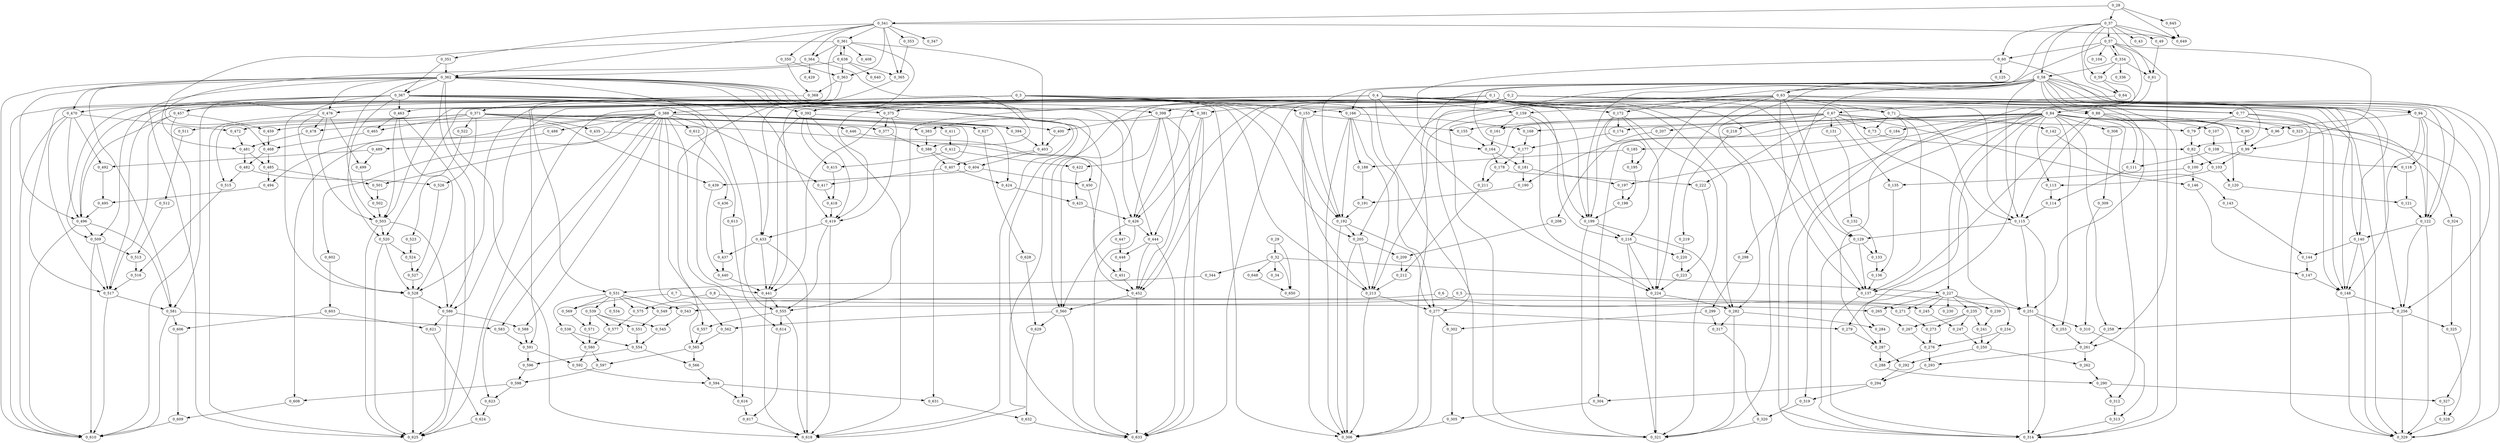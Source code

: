 strict digraph {
"0_28" [node_name="span_2_0_write_ln8", node_type=0, line_num=8, rtl_name="not_exist", op_type="not_exist", core_name="not_exist", bitwidth=0, opcode=store, m_delay=0.84, topo_index=3, oprand_edges="['659', '660']", latency="['0', '0']", lut=0, ff=0, dsp=0, bram=0, uram=0];
"0_29" [node_name="log_0_write_ln8", node_type=0, line_num=8, rtl_name="not_exist", op_type="not_exist", core_name="not_exist", bitwidth=0, opcode=store, m_delay=0.84, topo_index=4, oprand_edges="['662', '663']", latency="['0', '0']", lut=0, ff=0, dsp=0, bram=0, uram=0];
"0_32" [node_name="log_0_load", node_type=0, line_num=8, rtl_name="not_exist", op_type="not_exist", core_name="not_exist", bitwidth=4, opcode=load, m_delay=0.00, topo_index=6, oprand_edges="['665', '2138']", latency="['1', '0']", lut=0, ff=0, dsp=0, bram=0, uram=0];
"0_34" [node_name="icmp_ln8", node_type=0, line_num=8, rtl_name="icmp_ln8_fu_510_p2", op_type=icmp, core_name=Cmp, bitwidth=1, opcode=icmp, m_delay=0.87, topo_index=7, oprand_edges="['666', '668']", latency="['1', '0']", lut=9, ff=0, dsp=0, bram=0, uram=0];
"0_341" [node_name="span_2_0_load_1", node_type=0, line_num=8, rtl_name="not_exist", op_type="not_exist", core_name="not_exist", bitwidth=28, opcode=load, m_delay=0.00, topo_index=280, oprand_edges="['673', '2140']", latency="['35', '0']", lut=0, ff=0, dsp=0, bram=0, uram=0];
"0_344" [node_name="or_ln8", node_type=0, line_num=8, rtl_name="or_ln8_fu_1548_p2", op_type="not_exist", core_name="not_exist", bitwidth=4, opcode=or, m_delay=0.00, topo_index=283, oprand_edges="['681', '683']", latency="['35', '0']", lut=4, ff=0, dsp=0, bram=0, uram=0];
"0_347" [node_name="icmp_ln9_2", node_type=0, line_num=9, rtl_name="icmp_ln9_2_fu_1567_p2", op_type=icmp, core_name=Cmp, bitwidth=1, opcode=icmp, m_delay=1.18, topo_index=286, oprand_edges="['691', '693']", latency="['35', '0']", lut=13, ff=0, dsp=0, bram=0, uram=0];
"0_350" [node_name="trunc_ln10_5", node_type=0, line_num=10, rtl_name="trunc_ln10_5_reg_2955", op_type="not_exist", core_name="not_exist", bitwidth=9, opcode=partselect, m_delay=0.00, topo_index=288, oprand_edges="['698', '699', '700', '702']", latency="['35', '0']", lut=0, ff=9, dsp=0, bram=0, uram=0];
"0_351" [node_name="trunc_ln10_7", node_type=0, line_num=10, rtl_name="trunc_ln10_7_reg_2961", op_type="not_exist", core_name="not_exist", bitwidth=8, opcode=partselect, m_delay=0.00, topo_index=289, oprand_edges="['704', '705', '706', '708']", latency="['35', '0']", lut=0, ff=8, dsp=0, bram=0, uram=0];
"0_353" [node_name="xor_ln11_5", node_type=0, line_num=11, rtl_name="xor_ln11_5_fu_1603_p2", op_type=xor, core_name=LogicGate, bitwidth=10, opcode=xor, m_delay=0.27, topo_index=291, oprand_edges="['715', '717']", latency="['35', '0']", lut=10, ff=0, dsp=0, bram=0, uram=0];
"0_37" [node_name="span_2_0_load", node_type=0, line_num=9, rtl_name="not_exist", op_type="not_exist", core_name="not_exist", bitwidth=28, opcode=load, m_delay=0.00, topo_index=9, oprand_edges="['719', '2139']", latency="['1', '0']", lut=0, ff=0, dsp=0, bram=0, uram=0];
"0_43" [node_name="icmp_ln9", node_type=0, line_num=9, rtl_name="icmp_ln9_fu_534_p2", op_type=icmp, core_name=Cmp, bitwidth=1, opcode=icmp, m_delay=1.19, topo_index=13, oprand_edges="['727', '729']", latency="['1', '0']", lut=13, ff=0, dsp=0, bram=0, uram=0];
"0_49" [node_name="xor_ln11_2", node_type=0, line_num=11, rtl_name="xor_ln11_2_fu_552_p2", op_type=xor, core_name=LogicGate, bitwidth=10, opcode=xor, m_delay=0.27, topo_index=18, oprand_edges="['736', '737']", latency="['1', '0']", lut=10, ff=0, dsp=0, bram=0, uram=0];
"0_57" [node_name="or_ln10", node_type=0, line_num=10, rtl_name="or_ln10_fu_623_p2", op_type=or, core_name=LogicGate, bitwidth=32, opcode=or, m_delay=0.52, topo_index=42, oprand_edges="['895', '896']", latency="['3', '0']", lut=32, ff=0, dsp=0, bram=0, uram=0];
"0_334" [node_name="add_ln9", node_type=0, line_num=9, rtl_name="add_ln9_fu_1513_p2", op_type=add, core_name=Adder, bitwidth=32, opcode=add, m_delay=1.51, topo_index=275, oprand_edges="['739', '740']", latency="['35', '0']", lut=39, ff=0, dsp=0, bram=0, uram=0];
"0_336" [node_name="icmp_ln9_1", node_type=0, line_num=9, rtl_name="icmp_ln9_1_fu_1528_p2", op_type=icmp, core_name=Cmp, bitwidth=1, opcode=icmp, m_delay=1.21, topo_index=277, oprand_edges="['747', '749']", latency="['35', '0']", lut=14, ff=0, dsp=0, bram=0, uram=0];
"0_227" [node_name="shl_ln21", node_type=0, line_num=21, rtl_name="shl_ln21_fu_1149_p2", op_type=shl, core_name=Shifter, bitwidth=11, opcode=shl, m_delay=1.72, topo_index=177, oprand_edges="['753', '754']", latency="['21', '0']", lut=24, ff=0, dsp=0, bram=0, uram=0];
"0_230" [node_name="icmp_ln22", node_type=0, line_num=22, rtl_name="icmp_ln22_fu_1161_p2", op_type=icmp, core_name=Cmp, bitwidth=1, opcode=icmp, m_delay=0.94, topo_index=180, oprand_edges="['757', '759']", latency="['21', '0']", lut=11, ff=0, dsp=0, bram=0, uram=0];
"0_205" [node_name="img_0_load_2", node_type=0, line_num=19, rtl_name="not_exist", op_type=ram, core_name=RAM, bitwidth=128, opcode=load, m_delay=2.26, topo_index=157, oprand_edges="['763', '2069']", latency="['20', '1']", lut=0, ff=0, dsp=0, bram=0, uram=0];
"0_207" [node_name="shl_ln19_2", node_type=0, line_num=19, rtl_name="shl_ln19_2_fu_1078_p2", op_type=shl, core_name=Shifter, bitwidth=128, opcode=shl, m_delay=0.00, topo_index=159, oprand_edges="['766', '767']", latency="['21', '0']", lut=423, ff=0, dsp=0, bram=0, uram=0];
"0_208" [node_name="xor_ln19_1", node_type=0, line_num=19, rtl_name="xor_ln19_1_fu_1084_p2", op_type=xor, core_name=LogicGate, bitwidth=128, opcode=xor, m_delay=0.00, topo_index=160, oprand_edges="['768', '770']", latency="['21', '0']", lut=128, ff=0, dsp=0, bram=0, uram=0];
"0_209" [node_name="and_ln19_1", node_type=0, line_num=19, rtl_name="and_ln19_1_fu_1090_p2", op_type=and, core_name=LogicGate, bitwidth=128, opcode=and, m_delay=0.00, topo_index=161, oprand_edges="['771', '772']", latency="['21', '0']", lut=128, ff=0, dsp=0, bram=0, uram=0];
"0_211" [node_name="shl_ln19_3", node_type=0, line_num=19, rtl_name="shl_ln19_3_fu_1099_p2", op_type=shl, core_name=Shifter, bitwidth=128, opcode=shl, m_delay=0.00, topo_index=163, oprand_edges="['774', '775']", latency="['21', '0']", lut=423, ff=0, dsp=0, bram=0, uram=0];
"0_212" [node_name="or_ln19_1", node_type=0, line_num=19, rtl_name="or_ln19_1_fu_1105_p2", op_type=or, core_name=LogicGate, bitwidth=128, opcode=or, m_delay=2.35, topo_index=164, oprand_edges="['776', '777']", latency="['21', '0']", lut=128, ff=0, dsp=0, bram=0, uram=0];
"0_213" [node_name="img_0_addr_write_ln19", node_type=0, line_num=19, rtl_name="not_exist", op_type=ram, core_name=RAM, bitwidth=0, opcode=store, m_delay=2.26, topo_index=165, oprand_edges="['778', '779', '2027', '2063', '2064']", latency="['21', '0']", lut=0, ff=0, dsp=0, bram=0, uram=0];
"0_178" [node_name="temp_1", node_type=0, line_num=17, rtl_name="dadddsub_64ns_64ns_64_5_full_dsp_1_U1", op_type=dadd, core_name="DAddSub_fulldsp", bitwidth=64, opcode=dadd, m_delay=5.86, topo_index=136, oprand_edges="['841', '842']", latency="['14', '4']", lut=782, ff=445, dsp=3, bram=0, uram=0];
"0_125" [node_name="tmp_6", node_type=0, line_num=15, rtl_name="tmp_6_reg_2784", op_type="not_exist", core_name="not_exist", bitwidth=1, opcode=bitselect, m_delay=0.00, topo_index=87, oprand_edges="['871', '872', '873']", latency="['9', '0']", lut=0, ff=1, dsp=0, bram=0, uram=0];
"0_166" [node_name="img_0_load_1", node_type=0, line_num=17, rtl_name="not_exist", op_type=ram, core_name=RAM, bitwidth=128, opcode=load, m_delay=2.26, topo_index=115, oprand_edges="['822']", latency="['11', '1']", lut=0, ff=0, dsp=0, bram=0, uram=0];
"0_188" [node_name="and_ln18_1", node_type=0, line_num=18, rtl_name="and_ln18_1_fu_1025_p2", op_type=and, core_name=LogicGate, bitwidth=128, opcode=and, m_delay=0.00, topo_index=143, oprand_edges="['785', '786']", latency="['19', '0']", lut=128, ff=0, dsp=0, bram=0, uram=0];
"0_185" [node_name="xor_ln18", node_type=0, line_num=18, rtl_name="xor_ln18_fu_1019_p2", op_type=xor, core_name=LogicGate, bitwidth=128, opcode=xor, m_delay=2.35, topo_index=141, oprand_edges="['849', '850']", latency="['19', '0']", lut=128, ff=0, dsp=0, bram=0, uram=0];
"0_190" [node_name="shl_ln18_2", node_type=0, line_num=18, rtl_name="shl_ln18_2_fu_1035_p2", op_type=shl, core_name=Shifter, bitwidth=128, opcode=shl, m_delay=0.00, topo_index=145, oprand_edges="['788', '789']", latency="['19', '0']", lut=423, ff=0, dsp=0, bram=0, uram=0];
"0_191" [node_name="or_ln18_1", node_type=0, line_num=18, rtl_name="or_ln18_1_fu_1041_p2", op_type=or, core_name=LogicGate, bitwidth=128, opcode=or, m_delay=2.35, topo_index=146, oprand_edges="['790', '791']", latency="['19', '0']", lut=128, ff=0, dsp=0, bram=0, uram=0];
"0_192" [node_name="img_0_addr_1_write_ln18", node_type=0, line_num=18, rtl_name="not_exist", op_type=ram, core_name=RAM, bitwidth=0, opcode=store, m_delay=2.26, topo_index=147, oprand_edges="['792', '793', '2059', '2060']", latency="['19', '0']", lut=0, ff=0, dsp=0, bram=0, uram=0];
"0_3" [node_name="img_0", node_type=1, line_num=0, rtl_name="not_exist", op_type="not_exist", bitwidth=128, direction=2, if_type=1, array_size=256];
"0_153" [node_name="img_0_load", node_type=0, line_num=17, rtl_name="not_exist", op_type=ram, core_name=RAM, bitwidth=128, opcode=load, m_delay=2.26, topo_index=111, oprand_edges="['799']", latency="['11', '1']", lut=0, ff=0, dsp=0, bram=0, uram=0];
"0_155" [node_name="lshr_ln17", node_type=0, line_num=17, rtl_name="lshr_ln17_fu_923_p2", op_type=lshr, core_name=Shifter, bitwidth=128, opcode=lshr, m_delay=2.37, topo_index=119, oprand_edges="['801', '802']", latency="['13', '0']", lut=423, ff=0, dsp=0, bram=0, uram=0];
"0_4" [node_name="img_1", node_type=1, line_num=0, rtl_name="not_exist", op_type="not_exist", bitwidth=128, direction=2, if_type=1, array_size=256];
"0_159" [node_name="img_1_load", node_type=0, line_num=17, rtl_name="not_exist", op_type=ram, core_name=RAM, bitwidth=128, opcode=load, m_delay=2.26, topo_index=113, oprand_edges="['808']", latency="['11', '1']", lut=0, ff=0, dsp=0, bram=0, uram=0];
"0_161" [node_name="lshr_ln17_1", node_type=0, line_num=17, rtl_name="lshr_ln17_1_fu_940_p2", op_type=lshr, core_name=Shifter, bitwidth=128, opcode=lshr, m_delay=2.37, topo_index=123, oprand_edges="['810', '811']", latency="['13', '0']", lut=423, ff=0, dsp=0, bram=0, uram=0];
"0_164" [node_name="tmp_s", node_type=0, line_num=17, rtl_name="mux_223_64_1_1_U9", op_type=mux, core_name=Multiplexer, bitwidth=64, opcode=mux, m_delay=0.84, topo_index=126, oprand_edges="['815', '816', '817', '818']", latency="['13', '0']", lut=9, ff=0, dsp=0, bram=0, uram=0];
"0_168" [node_name="lshr_ln17_2", node_type=0, line_num=17, rtl_name="lshr_ln17_2_fu_966_p2", op_type=lshr, core_name=Shifter, bitwidth=128, opcode=lshr, m_delay=2.37, topo_index=128, oprand_edges="['824', '825']", latency="['13', '0']", lut=423, ff=0, dsp=0, bram=0, uram=0];
"0_172" [node_name="img_1_load_1", node_type=0, line_num=17, rtl_name="not_exist", op_type=ram, core_name=RAM, bitwidth=128, opcode=load, m_delay=2.26, topo_index=117, oprand_edges="['831']", latency="['11', '1']", lut=0, ff=0, dsp=0, bram=0, uram=0];
"0_174" [node_name="lshr_ln17_3", node_type=0, line_num=17, rtl_name="lshr_ln17_3_fu_983_p2", op_type=lshr, core_name=Shifter, bitwidth=128, opcode=lshr, m_delay=2.37, topo_index=132, oprand_edges="['833', '834']", latency="['13', '0']", lut=423, ff=0, dsp=0, bram=0, uram=0];
"0_177" [node_name="tmp_7", node_type=0, line_num=17, rtl_name="mux_223_64_1_1_U10", op_type=mux, core_name=Multiplexer, bitwidth=64, opcode=mux, m_delay=0.84, topo_index=135, oprand_edges="['837', '838', '839', '840']", latency="['13', '0']", lut=9, ff=0, dsp=0, bram=0, uram=0];
"0_181" [node_name=sub1, node_type=0, line_num=18, rtl_name="dadddsub_64ns_64ns_64_5_full_dsp_1_U2", op_type=dsub, core_name="DAddSub_fulldsp", bitwidth=64, opcode=dsub, m_delay=5.86, topo_index=137, oprand_edges="['843', '844']", latency="['14', '4']", lut=782, ff=445, dsp=3, bram=0, uram=0];
"0_184" [node_name="shl_ln18", node_type=0, line_num=18, rtl_name="shl_ln18_fu_1013_p2", op_type=shl, core_name=Shifter, bitwidth=128, opcode=shl, m_delay=0.00, topo_index=140, oprand_edges="['847', '848']", latency="['19', '0']", lut=423, ff=0, dsp=0, bram=0, uram=0];
"0_104" [node_name="tmp_4", node_type=0, line_num=14, rtl_name="tmp_4_reg_2775", op_type="not_exist", core_name="not_exist", bitwidth=1, opcode=bitselect, m_delay=0.00, topo_index=66, oprand_edges="['984', '985', '986']", latency="['3', '0']", lut=0, ff=1, dsp=0, bram=0, uram=0];
"0_129" [node_name="real_0_load_2", node_type=0, line_num=15, rtl_name="not_exist", op_type=ram, core_name=RAM, bitwidth=128, opcode=load, m_delay=2.26, topo_index=90, oprand_edges="['854', '2045']", latency="['10', '1']", lut=0, ff=0, dsp=0, bram=0, uram=0];
"0_131" [node_name="shl_ln15_2", node_type=0, line_num=15, rtl_name="shl_ln15_2_fu_849_p2", op_type=shl, core_name=Shifter, bitwidth=128, opcode=shl, m_delay=0.00, topo_index=92, oprand_edges="['856', '857']", latency="['11', '0']", lut=423, ff=0, dsp=0, bram=0, uram=0];
"0_132" [node_name="xor_ln15_1", node_type=0, line_num=15, rtl_name="xor_ln15_1_fu_855_p2", op_type=xor, core_name=LogicGate, bitwidth=128, opcode=xor, m_delay=0.00, topo_index=93, oprand_edges="['858', '859']", latency="['11', '0']", lut=128, ff=0, dsp=0, bram=0, uram=0];
"0_133" [node_name="and_ln15_1", node_type=0, line_num=15, rtl_name="and_ln15_1_fu_861_p2", op_type=and, core_name=LogicGate, bitwidth=128, opcode=and, m_delay=0.00, topo_index=94, oprand_edges="['860', '861']", latency="['11', '0']", lut=128, ff=0, dsp=0, bram=0, uram=0];
"0_135" [node_name="shl_ln15_3", node_type=0, line_num=15, rtl_name="shl_ln15_3_fu_870_p2", op_type=shl, core_name=Shifter, bitwidth=128, opcode=shl, m_delay=0.00, topo_index=96, oprand_edges="['863', '864']", latency="['11', '0']", lut=423, ff=0, dsp=0, bram=0, uram=0];
"0_136" [node_name="or_ln15_1", node_type=0, line_num=15, rtl_name="or_ln15_1_fu_876_p2", op_type=or, core_name=LogicGate, bitwidth=128, opcode=or, m_delay=2.35, topo_index=97, oprand_edges="['865', '866']", latency="['11', '0']", lut=128, ff=0, dsp=0, bram=0, uram=0];
"0_137" [node_name="real_0_addr_write_ln15", node_type=0, line_num=15, rtl_name="not_exist", op_type=ram, core_name=RAM, bitwidth=0, opcode=store, m_delay=2.26, topo_index=98, oprand_edges="['867', '868', '2025', '2039', '2040']", latency="['11', '0']", lut=0, ff=0, dsp=0, bram=0, uram=0];
"0_60" [node_name="xor_ln11", node_type=0, line_num=11, rtl_name="xor_ln11_fu_628_p2", op_type=xor, core_name=LogicGate, bitwidth=32, opcode=xor, m_delay=0.52, topo_index=43, oprand_edges="['901', '902']", latency="['3', '0']", lut=32, ff=0, dsp=0, bram=0, uram=0];
"0_100" [node_name=temp, node_type=0, line_num=13, rtl_name="dadddsub_64ns_64ns_64_5_full_dsp_1_U1", op_type=dadd, core_name="DAddSub_fulldsp", bitwidth=64, opcode=dadd, m_delay=5.86, topo_index=67, oprand_edges="['980', '981']", latency="['4', '4']", lut=782, ff=445, dsp=3, bram=0, uram=0];
"0_88" [node_name="real_0_load_1", node_type=0, line_num=13, rtl_name="not_exist", op_type=ram, core_name=RAM, bitwidth=128, opcode=load, m_delay=2.26, topo_index=39, oprand_edges="['961']", latency="['2', '1']", lut=0, ff=0, dsp=0, bram=0, uram=0];
"0_111" [node_name="and_ln14_1", node_type=0, line_num=14, rtl_name="and_ln14_1_fu_789_p2", op_type=and, core_name=LogicGate, bitwidth=128, opcode=and, m_delay=0.00, topo_index=75, oprand_edges="['878', '879']", latency="['9', '0']", lut=128, ff=0, dsp=0, bram=0, uram=0];
"0_108" [node_name="xor_ln14", node_type=0, line_num=14, rtl_name="xor_ln14_fu_783_p2", op_type=xor, core_name=LogicGate, bitwidth=128, opcode=xor, m_delay=2.35, topo_index=73, oprand_edges="['991', '992']", latency="['9', '0']", lut=128, ff=0, dsp=0, bram=0, uram=0];
"0_113" [node_name="shl_ln14_2", node_type=0, line_num=14, rtl_name="shl_ln14_2_fu_799_p2", op_type=shl, core_name=Shifter, bitwidth=128, opcode=shl, m_delay=0.00, topo_index=77, oprand_edges="['881', '882']", latency="['9', '0']", lut=423, ff=0, dsp=0, bram=0, uram=0];
"0_114" [node_name="or_ln14_1", node_type=0, line_num=14, rtl_name="or_ln14_1_fu_805_p2", op_type=or, core_name=LogicGate, bitwidth=128, opcode=or, m_delay=2.35, topo_index=78, oprand_edges="['883', '884']", latency="['9', '0']", lut=128, ff=0, dsp=0, bram=0, uram=0];
"0_115" [node_name="real_0_addr_1_write_ln14", node_type=0, line_num=14, rtl_name="not_exist", op_type=ram, core_name=RAM, bitwidth=0, opcode=store, m_delay=2.26, topo_index=79, oprand_edges="['885', '886', '2035', '2036']", latency="['9', '0']", lut=0, ff=0, dsp=0, bram=0, uram=0];
"0_58" [node_name="or_ln11", node_type=0, line_num=11, rtl_name="or_ln11_fu_570_p2", op_type=or, core_name=LogicGate, bitwidth=8, opcode=or, m_delay=0.51, topo_index=25, oprand_edges="['897', '898']", latency="['2', '0']", lut=8, ff=0, dsp=0, bram=0, uram=0];
"0_59" [node_name="or_ln11_1", node_type=0, line_num=11, rtl_name="or_ln11_1_fu_575_p2", op_type=or, core_name=LogicGate, bitwidth=9, opcode=or, m_delay=0.39, topo_index=26, oprand_edges="['899', '900']", latency="['2', '0']", lut=9, ff=0, dsp=0, bram=0, uram=0];
"0_61" [node_name="and_ln11", node_type=0, line_num=11, rtl_name="and_ln11_fu_580_p2", op_type=and, core_name=LogicGate, bitwidth=10, opcode=and, m_delay=0.27, topo_index=27, oprand_edges="['903', '904']", latency="['2', '0']", lut=10, ff=0, dsp=0, bram=0, uram=0];
"0_63" [node_name="xor_ln11_3", node_type=0, line_num=11, rtl_name="xor_ln11_3_fu_585_p2", op_type=xor, core_name=LogicGate, bitwidth=8, opcode=xor, m_delay=0.51, topo_index=28, oprand_edges="['906', '907']", latency="['2', '0']", lut=8, ff=0, dsp=0, bram=0, uram=0];
"0_64" [node_name="xor_ln11_4", node_type=0, line_num=11, rtl_name="xor_ln11_4_fu_590_p2", op_type=xor, core_name=LogicGate, bitwidth=9, opcode=xor, m_delay=0.39, topo_index=29, oprand_edges="['908', '909']", latency="['2', '0']", lut=9, ff=0, dsp=0, bram=0, uram=0];
"0_67" [node_name="tmp_1", node_type=0, line_num=13, rtl_name="tmp_1_reg_2670", op_type="not_exist", core_name="not_exist", bitwidth=1, opcode=bitselect, m_delay=0.00, topo_index=30, oprand_edges="['916', '917', '918']", latency="['2', '0']", lut=0, ff=1, dsp=0, bram=0, uram=0];
"0_1" [node_name="real_0", node_type=1, line_num=0, rtl_name="not_exist", op_type="not_exist", bitwidth=128, direction=2, if_type=1, array_size=256];
"0_71" [node_name="real_0_load", node_type=0, line_num=13, rtl_name="not_exist", op_type=ram, core_name=RAM, bitwidth=128, opcode=load, m_delay=2.26, topo_index=33, oprand_edges="['928']", latency="['2', '1']", lut=0, ff=0, dsp=0, bram=0, uram=0];
"0_73" [node_name="lshr_ln13", node_type=0, line_num=13, rtl_name="lshr_ln13_fu_654_p2", op_type=lshr, core_name=Shifter, bitwidth=128, opcode=lshr, m_delay=2.37, topo_index=47, oprand_edges="['930', '931']", latency="['3', '0']", lut=423, ff=0, dsp=0, bram=0, uram=0];
"0_2" [node_name="real_1", node_type=1, line_num=0, rtl_name="not_exist", op_type="not_exist", bitwidth=128, direction=2, if_type=1, array_size=256];
"0_77" [node_name="real_1_load", node_type=0, line_num=13, rtl_name="not_exist", op_type=ram, core_name=RAM, bitwidth=128, opcode=load, m_delay=2.26, topo_index=35, oprand_edges="['937']", latency="['2', '1']", lut=0, ff=0, dsp=0, bram=0, uram=0];
"0_79" [node_name="lshr_ln13_1", node_type=0, line_num=13, rtl_name="lshr_ln13_1_fu_672_p2", op_type=lshr, core_name=Shifter, bitwidth=128, opcode=lshr, m_delay=2.37, topo_index=51, oprand_edges="['939', '940']", latency="['3', '0']", lut=423, ff=0, dsp=0, bram=0, uram=0];
"0_82" [node_name="tmp_2", node_type=0, line_num=13, rtl_name="mux_223_64_1_1_U7", op_type=mux, core_name=Multiplexer, bitwidth=64, opcode=mux, m_delay=0.84, topo_index=54, oprand_edges="['943', '944', '945', '946']", latency="['3', '0']", lut=9, ff=0, dsp=0, bram=0, uram=0];
"0_84" [node_name="tmp_3", node_type=0, line_num=13, rtl_name="tmp_3_reg_2693", op_type="not_exist", core_name="not_exist", bitwidth=1, opcode=bitselect, m_delay=0.00, topo_index=36, oprand_edges="['951', '952', '953']", latency="['2', '0']", lut=0, ff=1, dsp=0, bram=0, uram=0];
"0_90" [node_name="lshr_ln13_3", node_type=0, line_num=13, rtl_name="lshr_ln13_3_fu_717_p2", op_type=lshr, core_name=Shifter, bitwidth=128, opcode=lshr, m_delay=2.37, topo_index=58, oprand_edges="['963', '964']", latency="['3', '0']", lut=423, ff=0, dsp=0, bram=0, uram=0];
"0_94" [node_name="real_1_load_1", node_type=0, line_num=13, rtl_name="not_exist", op_type=ram, core_name=RAM, bitwidth=128, opcode=load, m_delay=2.26, topo_index=41, oprand_edges="['970']", latency="['2', '1']", lut=0, ff=0, dsp=0, bram=0, uram=0];
"0_96" [node_name="lshr_ln13_5", node_type=0, line_num=13, rtl_name="lshr_ln13_5_fu_735_p2", op_type=lshr, core_name=Shifter, bitwidth=128, opcode=lshr, m_delay=2.37, topo_index=62, oprand_edges="['972', '973']", latency="['3', '0']", lut=423, ff=0, dsp=0, bram=0, uram=0];
"0_99" [node_name="tmp_5", node_type=0, line_num=13, rtl_name="mux_223_64_1_1_U8", op_type=mux, core_name=Multiplexer, bitwidth=64, opcode=mux, m_delay=0.84, topo_index=65, oprand_edges="['976', '977', '978', '979']", latency="['3', '0']", lut=9, ff=0, dsp=0, bram=0, uram=0];
"0_103" [node_name=sub, node_type=0, line_num=14, rtl_name="dadddsub_64ns_64ns_64_5_full_dsp_1_U2", op_type=dsub, core_name="DAddSub_fulldsp", bitwidth=64, opcode=dsub, m_delay=5.86, topo_index=68, oprand_edges="['982', '983']", latency="['4', '4']", lut=782, ff=445, dsp=3, bram=0, uram=0];
"0_107" [node_name="shl_ln14", node_type=0, line_num=14, rtl_name="shl_ln14_fu_777_p2", op_type=shl, core_name=Shifter, bitwidth=128, opcode=shl, m_delay=0.00, topo_index=72, oprand_edges="['989', '990']", latency="['9', '0']", lut=423, ff=0, dsp=0, bram=0, uram=0];
"0_118" [node_name="and_ln14", node_type=0, line_num=14, rtl_name="and_ln14_fu_812_p2", op_type=and, core_name=LogicGate, bitwidth=128, opcode=and, m_delay=0.00, topo_index=81, oprand_edges="['996', '997']", latency="['9', '0']", lut=128, ff=0, dsp=0, bram=0, uram=0];
"0_120" [node_name="shl_ln14_1", node_type=0, line_num=14, rtl_name="shl_ln14_1_fu_822_p2", op_type=shl, core_name=Shifter, bitwidth=128, opcode=shl, m_delay=0.00, topo_index=83, oprand_edges="['999', '1000']", latency="['9', '0']", lut=423, ff=0, dsp=0, bram=0, uram=0];
"0_121" [node_name="or_ln14", node_type=0, line_num=14, rtl_name="or_ln14_fu_828_p2", op_type=or, core_name=LogicGate, bitwidth=128, opcode=or, m_delay=2.35, topo_index=84, oprand_edges="['1001', '1002']", latency="['9', '0']", lut=128, ff=0, dsp=0, bram=0, uram=0];
"0_122" [node_name="real_1_addr_1_write_ln14", node_type=0, line_num=14, rtl_name="not_exist", op_type=ram, core_name=RAM, bitwidth=0, opcode=store, m_delay=2.26, topo_index=85, oprand_edges="['1003', '1004', '2033', '2034']", latency="['9', '0']", lut=0, ff=0, dsp=0, bram=0, uram=0];
"0_140" [node_name="real_1_load_2", node_type=0, line_num=15, rtl_name="not_exist", op_type=ram, core_name=RAM, bitwidth=128, opcode=load, m_delay=2.26, topo_index=100, oprand_edges="['1006', '2048']", latency="['12', '1']", lut=0, ff=0, dsp=0, bram=0, uram=0];
"0_142" [node_name="shl_ln15", node_type=0, line_num=15, rtl_name="shl_ln15_fu_886_p2", op_type=shl, core_name=Shifter, bitwidth=128, opcode=shl, m_delay=0.00, topo_index=102, oprand_edges="['1008', '1009']", latency="['11', '0']", lut=423, ff=0, dsp=0, bram=0, uram=0];
"0_143" [node_name="xor_ln15", node_type=0, line_num=15, rtl_name="xor_ln15_fu_892_p2", op_type=xor, core_name=LogicGate, bitwidth=128, opcode=xor, m_delay=0.00, topo_index=103, oprand_edges="['1010', '1011']", latency="['11', '0']", lut=128, ff=0, dsp=0, bram=0, uram=0];
"0_144" [node_name="and_ln15", node_type=0, line_num=15, rtl_name="and_ln15_fu_898_p2", op_type=and, core_name=LogicGate, bitwidth=128, opcode=and, m_delay=0.00, topo_index=104, oprand_edges="['1012', '1013']", latency="['11', '0']", lut=128, ff=0, dsp=0, bram=0, uram=0];
"0_146" [node_name="shl_ln15_1", node_type=0, line_num=15, rtl_name="shl_ln15_1_fu_907_p2", op_type=shl, core_name=Shifter, bitwidth=128, opcode=shl, m_delay=0.00, topo_index=106, oprand_edges="['1015', '1016']", latency="['11', '0']", lut=423, ff=0, dsp=0, bram=0, uram=0];
"0_147" [node_name="or_ln15", node_type=0, line_num=15, rtl_name="or_ln15_fu_913_p2", op_type=or, core_name=LogicGate, bitwidth=128, opcode=or, m_delay=2.35, topo_index=107, oprand_edges="['1017', '1018']", latency="['11', '0']", lut=128, ff=0, dsp=0, bram=0, uram=0];
"0_148" [node_name="real_1_addr_write_ln15", node_type=0, line_num=15, rtl_name="not_exist", op_type=ram, core_name=RAM, bitwidth=0, opcode=store, m_delay=2.26, topo_index=108, oprand_edges="['1019', '1020', '2026', '2037', '2038']", latency="['11', '0']", lut=0, ff=0, dsp=0, bram=0, uram=0];
"0_195" [node_name="and_ln18", node_type=0, line_num=18, rtl_name="and_ln18_fu_1048_p2", op_type=and, core_name=LogicGate, bitwidth=128, opcode=and, m_delay=0.00, topo_index=149, oprand_edges="['1022', '1023']", latency="['19', '0']", lut=128, ff=0, dsp=0, bram=0, uram=0];
"0_197" [node_name="shl_ln18_1", node_type=0, line_num=18, rtl_name="shl_ln18_1_fu_1058_p2", op_type=shl, core_name=Shifter, bitwidth=128, opcode=shl, m_delay=0.00, topo_index=151, oprand_edges="['1025', '1026']", latency="['19', '0']", lut=423, ff=0, dsp=0, bram=0, uram=0];
"0_198" [node_name="or_ln18", node_type=0, line_num=18, rtl_name="or_ln18_fu_1064_p2", op_type=or, core_name=LogicGate, bitwidth=128, opcode=or, m_delay=2.35, topo_index=152, oprand_edges="['1027', '1028']", latency="['19', '0']", lut=128, ff=0, dsp=0, bram=0, uram=0];
"0_199" [node_name="img_1_addr_1_write_ln18", node_type=0, line_num=18, rtl_name="not_exist", op_type=ram, core_name=RAM, bitwidth=0, opcode=store, m_delay=2.26, topo_index=153, oprand_edges="['1029', '1030', '2057', '2058']", latency="['19', '0']", lut=0, ff=0, dsp=0, bram=0, uram=0];
"0_216" [node_name="img_1_load_2", node_type=0, line_num=19, rtl_name="not_exist", op_type=ram, core_name=RAM, bitwidth=128, opcode=load, m_delay=2.26, topo_index=167, oprand_edges="['1032', '2072']", latency="['22', '1']", lut=0, ff=0, dsp=0, bram=0, uram=0];
"0_218" [node_name="shl_ln19", node_type=0, line_num=19, rtl_name="shl_ln19_fu_1115_p2", op_type=shl, core_name=Shifter, bitwidth=128, opcode=shl, m_delay=0.00, topo_index=169, oprand_edges="['1034', '1035']", latency="['21', '0']", lut=423, ff=0, dsp=0, bram=0, uram=0];
"0_219" [node_name="xor_ln19", node_type=0, line_num=19, rtl_name="xor_ln19_fu_1121_p2", op_type=xor, core_name=LogicGate, bitwidth=128, opcode=xor, m_delay=0.00, topo_index=170, oprand_edges="['1036', '1037']", latency="['21', '0']", lut=128, ff=0, dsp=0, bram=0, uram=0];
"0_220" [node_name="and_ln19", node_type=0, line_num=19, rtl_name="and_ln19_fu_1127_p2", op_type=and, core_name=LogicGate, bitwidth=128, opcode=and, m_delay=0.00, topo_index=171, oprand_edges="['1038', '1039']", latency="['21', '0']", lut=128, ff=0, dsp=0, bram=0, uram=0];
"0_222" [node_name="shl_ln19_1", node_type=0, line_num=19, rtl_name="shl_ln19_1_fu_1136_p2", op_type=shl, core_name=Shifter, bitwidth=128, opcode=shl, m_delay=0.00, topo_index=173, oprand_edges="['1041', '1042']", latency="['21', '0']", lut=423, ff=0, dsp=0, bram=0, uram=0];
"0_223" [node_name="or_ln19", node_type=0, line_num=19, rtl_name="or_ln19_fu_1142_p2", op_type=or, core_name=LogicGate, bitwidth=128, opcode=or, m_delay=2.35, topo_index=174, oprand_edges="['1043', '1044']", latency="['21', '0']", lut=128, ff=0, dsp=0, bram=0, uram=0];
"0_224" [node_name="img_1_addr_write_ln19", node_type=0, line_num=19, rtl_name="not_exist", op_type=ram, core_name=RAM, bitwidth=0, opcode=store, m_delay=2.26, topo_index=175, oprand_edges="['1045', '1046', '2028', '2061', '2062']", latency="['21', '0']", lut=0, ff=0, dsp=0, bram=0, uram=0];
"0_277" [node_name="img_0_load_3", node_type=0, line_num=24, rtl_name="not_exist", op_type=ram, core_name=RAM, bitwidth=128, opcode=load, m_delay=2.26, topo_index=195, oprand_edges="['1150', '2070', '2075']", latency="['23', '1']", lut=0, ff=0, dsp=0, bram=0, uram=0];
"0_302" [node_name="and_ln25_1", node_type=0, line_num=25, rtl_name="and_ln25_1_fu_1397_p2", op_type=and, core_name=LogicGate, bitwidth=128, opcode=and, m_delay=0.00, topo_index=246, oprand_edges="['1049', '1050']", latency="['35', '0']", lut=128, ff=0, dsp=0, bram=0, uram=0];
"0_299" [node_name="xor_ln25", node_type=0, line_num=25, rtl_name="xor_ln25_fu_1391_p2", op_type=xor, core_name=LogicGate, bitwidth=128, opcode=xor, m_delay=2.35, topo_index=244, oprand_edges="['1181', '1182']", latency="['35', '0']", lut=128, ff=0, dsp=0, bram=0, uram=0];
"0_304" [node_name="shl_ln25_2", node_type=0, line_num=25, rtl_name="shl_ln25_2_fu_1405_p2", op_type=shl, core_name=Shifter, bitwidth=128, opcode=shl, m_delay=0.00, topo_index=248, oprand_edges="['1052', '1053']", latency="['35', '0']", lut=423, ff=0, dsp=0, bram=0, uram=0];
"0_305" [node_name="or_ln25_1", node_type=0, line_num=25, rtl_name="or_ln25_1_fu_1411_p2", op_type=or, core_name=LogicGate, bitwidth=128, opcode=or, m_delay=2.35, topo_index=249, oprand_edges="['1054', '1055']", latency="['35', '0']", lut=128, ff=0, dsp=0, bram=0, uram=0];
"0_306" [node_name="img_0_addr_1_write_ln25", node_type=0, line_num=25, rtl_name="not_exist", op_type=ram, core_name=RAM, bitwidth=0, opcode=store, m_delay=2.26, topo_index=250, oprand_edges="['1056', '1057', '2067', '2068', '2071', '2076', '2077', '2084']", latency="['35', '0']", lut=0, ff=0, dsp=0, bram=0, uram=0];
"0_308" [node_name="shl_ln27_2", node_type=0, line_num=27, rtl_name="shl_ln27_2_fu_1421_p2", op_type=shl, core_name=Shifter, bitwidth=128, opcode=shl, m_delay=0.00, topo_index=252, oprand_edges="['1059', '1060']", latency="['35', '0']", lut=423, ff=0, dsp=0, bram=0, uram=0];
"0_309" [node_name="xor_ln27_1", node_type=0, line_num=27, rtl_name="xor_ln27_1_fu_1427_p2", op_type=xor, core_name=LogicGate, bitwidth=128, opcode=xor, m_delay=0.00, topo_index=253, oprand_edges="['1061', '1062']", latency="['35', '0']", lut=128, ff=0, dsp=0, bram=0, uram=0];
"0_251" [node_name="real_0_load_3", node_type=0, line_num=23, rtl_name="not_exist", op_type=ram, core_name=RAM, bitwidth=128, opcode=load, m_delay=2.26, topo_index=189, oprand_edges="['1110', '2046', '2051']", latency="['23', '1']", lut=0, ff=0, dsp=0, bram=0, uram=0];
"0_310" [node_name="and_ln27_1", node_type=0, line_num=27, rtl_name="and_ln27_1_fu_1433_p2", op_type=and, core_name=LogicGate, bitwidth=128, opcode=and, m_delay=0.00, topo_index=254, oprand_edges="['1063', '1064']", latency="['35', '0']", lut=128, ff=0, dsp=0, bram=0, uram=0];
"0_312" [node_name="shl_ln27_3", node_type=0, line_num=27, rtl_name="shl_ln27_3_fu_1442_p2", op_type=shl, core_name=Shifter, bitwidth=128, opcode=shl, m_delay=0.00, topo_index=256, oprand_edges="['1066', '1067']", latency="['35', '0']", lut=423, ff=0, dsp=0, bram=0, uram=0];
"0_313" [node_name="or_ln27_1", node_type=0, line_num=27, rtl_name="or_ln27_1_fu_1448_p2", op_type=or, core_name=LogicGate, bitwidth=128, opcode=or, m_delay=2.35, topo_index=257, oprand_edges="['1068', '1069']", latency="['35', '0']", lut=128, ff=0, dsp=0, bram=0, uram=0];
"0_314" [node_name="real_0_addr_1_write_ln27", node_type=0, line_num=27, rtl_name="not_exist", op_type=ram, core_name=RAM, bitwidth=0, opcode=store, m_delay=2.26, topo_index=258, oprand_edges="['1070', '1071', '2043', '2044', '2047', '2052', '2053', '2083']", latency="['35', '0']", lut=0, ff=0, dsp=0, bram=0, uram=0];
"0_234" [node_name="lshr_ln1", node_type=0, line_num=23, rtl_name="lshr_ln1_reg_2845", op_type="not_exist", core_name="not_exist", bitwidth=2, opcode=partselect, m_delay=0.00, topo_index=182, oprand_edges="['1074', '1075', '1076', '1077']", latency="['21', '0']", lut=0, ff=2, dsp=0, bram=0, uram=0];
"0_235" [node_name="tmp_8", node_type=0, line_num=23, rtl_name="tmp_8_reg_2851", op_type="not_exist", core_name="not_exist", bitwidth=1, opcode=bitselect, m_delay=0.00, topo_index=183, oprand_edges="['1079', '1080', '1082']", latency="['21', '0']", lut=0, ff=1, dsp=0, bram=0, uram=0];
"0_5" [node_name="real_twid_0", node_type=1, line_num=0, rtl_name="not_exist", op_type="not_exist", bitwidth=128, direction=0, if_type=1, array_size=128];
"0_239" [node_name="real_twid_0_load", node_type=0, line_num=23, rtl_name="not_exist", op_type=ram, core_name=RAM, bitwidth=128, opcode=load, m_delay=2.26, topo_index=186, oprand_edges="['1090']", latency="['23', '1']", lut=0, ff=0, dsp=0, bram=0, uram=0];
"0_241" [node_name="lshr_ln23", node_type=0, line_num=23, rtl_name="lshr_ln23_fu_1203_p2", op_type=lshr, core_name=Shifter, bitwidth=128, opcode=lshr, m_delay=2.37, topo_index=199, oprand_edges="['1092', '1093']", latency="['24', '0']", lut=423, ff=0, dsp=0, bram=0, uram=0];
"0_6" [node_name="real_twid_1", node_type=1, line_num=0, rtl_name="not_exist", op_type="not_exist", bitwidth=128, direction=0, if_type=1, array_size=128];
"0_245" [node_name="real_twid_1_load", node_type=0, line_num=23, rtl_name="not_exist", op_type=ram, core_name=RAM, bitwidth=128, opcode=load, m_delay=2.26, topo_index=188, oprand_edges="['1099']", latency="['23', '1']", lut=0, ff=0, dsp=0, bram=0, uram=0];
"0_247" [node_name="lshr_ln23_1", node_type=0, line_num=23, rtl_name="lshr_ln23_1_fu_1221_p2", op_type=lshr, core_name=Shifter, bitwidth=128, opcode=lshr, m_delay=2.37, topo_index=203, oprand_edges="['1101', '1102']", latency="['24', '0']", lut=423, ff=0, dsp=0, bram=0, uram=0];
"0_250" [node_name="tmp_9", node_type=0, line_num=23, rtl_name="mux_22_64_1_1_U11", op_type=mux, core_name=Multiplexer, bitwidth=64, opcode=mux, m_delay=0.84, topo_index=206, oprand_edges="['1106', '1107', '1108', '1109']", latency="['24', '0']", lut=9, ff=0, dsp=0, bram=0, uram=0];
"0_253" [node_name="lshr_ln23_3", node_type=0, line_num=23, rtl_name="lshr_ln23_3_fu_1247_p2", op_type=lshr, core_name=Shifter, bitwidth=128, opcode=lshr, m_delay=2.37, topo_index=208, oprand_edges="['1112', '1113']", latency="['24', '0']", lut=423, ff=0, dsp=0, bram=0, uram=0];
"0_256" [node_name="real_1_load_3", node_type=0, line_num=23, rtl_name="not_exist", op_type=ram, core_name=RAM, bitwidth=128, opcode=load, m_delay=2.26, topo_index=190, oprand_edges="['1116', '2049', '2054']", latency="['23', '1']", lut=0, ff=0, dsp=0, bram=0, uram=0];
"0_258" [node_name="lshr_ln23_4", node_type=0, line_num=23, rtl_name="lshr_ln23_4_fu_1264_p2", op_type=lshr, core_name=Shifter, bitwidth=128, opcode=lshr, m_delay=2.37, topo_index=212, oprand_edges="['1118', '1119']", latency="['24', '0']", lut=423, ff=0, dsp=0, bram=0, uram=0];
"0_261" [node_name="tmp_10", node_type=0, line_num=23, rtl_name="mux_223_64_1_1_U12", op_type=mux, core_name=Multiplexer, bitwidth=64, opcode=mux, m_delay=0.84, topo_index=215, oprand_edges="['1122', '1123', '1124', '1125']", latency="['24', '0']", lut=9, ff=0, dsp=0, bram=0, uram=0];
"0_262" [node_name=mul, node_type=0, line_num=23, rtl_name="dmul_64ns_64ns_64_5_full_dsp_1_U3", op_type=dmul, core_name="DMul_fulldsp", bitwidth=64, opcode=dmul, m_delay=6.50, topo_index=234, oprand_edges="['1126', '1127']", latency="['25', '4']", lut=213, ff=282, dsp=10, bram=0, uram=0];
"0_7" [node_name="img_twid_0", node_type=1, line_num=0, rtl_name="not_exist", op_type="not_exist", bitwidth=128, direction=0, if_type=1, array_size=128];
"0_265" [node_name="img_twid_0_load", node_type=0, line_num=24, rtl_name="not_exist", op_type=ram, core_name=RAM, bitwidth=128, opcode=load, m_delay=2.26, topo_index=192, oprand_edges="['1131']", latency="['23', '1']", lut=0, ff=0, dsp=0, bram=0, uram=0];
"0_267" [node_name="lshr_ln24", node_type=0, line_num=24, rtl_name="lshr_ln24_fu_1291_p2", op_type=lshr, core_name=Shifter, bitwidth=128, opcode=lshr, m_delay=2.37, topo_index=217, oprand_edges="['1133', '1134']", latency="['24', '0']", lut=423, ff=0, dsp=0, bram=0, uram=0];
"0_8" [node_name="img_twid_1", node_type=1, line_num=0, rtl_name="not_exist", op_type="not_exist", bitwidth=128, direction=0, if_type=1, array_size=128];
"0_271" [node_name="img_twid_1_load", node_type=0, line_num=24, rtl_name="not_exist", op_type=ram, core_name=RAM, bitwidth=128, opcode=load, m_delay=2.26, topo_index=194, oprand_edges="['1140']", latency="['23', '1']", lut=0, ff=0, dsp=0, bram=0, uram=0];
"0_273" [node_name="lshr_ln24_1", node_type=0, line_num=24, rtl_name="lshr_ln24_1_fu_1309_p2", op_type=lshr, core_name=Shifter, bitwidth=128, opcode=lshr, m_delay=2.37, topo_index=221, oprand_edges="['1142', '1143']", latency="['24', '0']", lut=423, ff=0, dsp=0, bram=0, uram=0];
"0_276" [node_name="tmp_11", node_type=0, line_num=24, rtl_name="mux_22_64_1_1_U13", op_type=mux, core_name=Multiplexer, bitwidth=64, opcode=mux, m_delay=0.84, topo_index=224, oprand_edges="['1146', '1147', '1148', '1149']", latency="['24', '0']", lut=9, ff=0, dsp=0, bram=0, uram=0];
"0_279" [node_name="lshr_ln24_2", node_type=0, line_num=24, rtl_name="lshr_ln24_2_fu_1335_p2", op_type=lshr, core_name=Shifter, bitwidth=128, opcode=lshr, m_delay=2.37, topo_index=226, oprand_edges="['1152', '1153']", latency="['24', '0']", lut=423, ff=0, dsp=0, bram=0, uram=0];
"0_282" [node_name="img_1_load_3", node_type=0, line_num=24, rtl_name="not_exist", op_type=ram, core_name=RAM, bitwidth=128, opcode=load, m_delay=2.26, topo_index=196, oprand_edges="['1156', '2073', '2078']", latency="['23', '1']", lut=0, ff=0, dsp=0, bram=0, uram=0];
"0_284" [node_name="lshr_ln24_3", node_type=0, line_num=24, rtl_name="lshr_ln24_3_fu_1352_p2", op_type=lshr, core_name=Shifter, bitwidth=128, opcode=lshr, m_delay=2.37, topo_index=230, oprand_edges="['1158', '1159']", latency="['24', '0']", lut=423, ff=0, dsp=0, bram=0, uram=0];
"0_287" [node_name="tmp_12", node_type=0, line_num=24, rtl_name="mux_223_64_1_1_U14", op_type=mux, core_name=Multiplexer, bitwidth=64, opcode=mux, m_delay=0.84, topo_index=233, oprand_edges="['1162', '1163', '1164', '1165']", latency="['24', '0']", lut=9, ff=0, dsp=0, bram=0, uram=0];
"0_288" [node_name=mul1, node_type=0, line_num=24, rtl_name="dmul_64ns_64ns_64_5_full_dsp_1_U4", op_type=dmul, core_name="DMul_fulldsp", bitwidth=64, opcode=dmul, m_delay=6.50, topo_index=235, oprand_edges="['1166', '1167']", latency="['25', '4']", lut=213, ff=282, dsp=10, bram=0, uram=0];
"0_290" [node_name="temp_2", node_type=0, line_num=23, rtl_name="dadddsub_64ns_64ns_64_5_full_dsp_1_U1", op_type=dadd, core_name="DAddSub_fulldsp", bitwidth=64, opcode=dsub, m_delay=5.86, topo_index=238, oprand_edges="['1168', '1169']", latency="['30', '4']", lut=782, ff=445, dsp=3, bram=0, uram=0];
"0_292" [node_name=mul2, node_type=0, line_num=25, rtl_name="dmul_64ns_64ns_64_5_max_dsp_1_U5", op_type=dmul, core_name="DMul_maxdsp", bitwidth=64, opcode=dmul, m_delay=7.14, topo_index=236, oprand_edges="['1170', '1171']", latency="['25', '4']", lut=203, ff=299, dsp=11, bram=0, uram=0];
"0_293" [node_name=mul3, node_type=0, line_num=26, rtl_name="dmul_64ns_64ns_64_5_max_dsp_1_U6", op_type=dmul, core_name="DMul_maxdsp", bitwidth=64, opcode=dmul, m_delay=7.14, topo_index=237, oprand_edges="['1172', '1173']", latency="['25', '4']", lut=203, ff=299, dsp=11, bram=0, uram=0];
"0_294" [node_name=add, node_type=0, line_num=25, rtl_name="dadddsub_64ns_64ns_64_5_full_dsp_1_U2", op_type=dsub, core_name="DAddSub_fulldsp", bitwidth=64, opcode=dadd, m_delay=5.86, topo_index=239, oprand_edges="['1174', '1175']", latency="['30', '4']", lut=782, ff=445, dsp=3, bram=0, uram=0];
"0_298" [node_name="shl_ln25", node_type=0, line_num=25, rtl_name="shl_ln25_fu_1385_p2", op_type=shl, core_name=Shifter, bitwidth=128, opcode=shl, m_delay=0.00, topo_index=243, oprand_edges="['1179', '1180']", latency="['35', '0']", lut=423, ff=0, dsp=0, bram=0, uram=0];
"0_317" [node_name="and_ln25", node_type=0, line_num=25, rtl_name="and_ln25_fu_1455_p2", op_type=and, core_name=LogicGate, bitwidth=128, opcode=and, m_delay=0.00, topo_index=260, oprand_edges="['1186', '1187']", latency="['35', '0']", lut=128, ff=0, dsp=0, bram=0, uram=0];
"0_319" [node_name="shl_ln25_1", node_type=0, line_num=25, rtl_name="shl_ln25_1_fu_1463_p2", op_type=shl, core_name=Shifter, bitwidth=128, opcode=shl, m_delay=0.00, topo_index=262, oprand_edges="['1189', '1190']", latency="['35', '0']", lut=423, ff=0, dsp=0, bram=0, uram=0];
"0_320" [node_name="or_ln25", node_type=0, line_num=25, rtl_name="or_ln25_fu_1469_p2", op_type=or, core_name=LogicGate, bitwidth=128, opcode=or, m_delay=2.35, topo_index=263, oprand_edges="['1191', '1192']", latency="['35', '0']", lut=128, ff=0, dsp=0, bram=0, uram=0];
"0_321" [node_name="img_1_addr_1_write_ln25", node_type=0, line_num=25, rtl_name="not_exist", op_type=ram, core_name=RAM, bitwidth=0, opcode=store, m_delay=2.26, topo_index=264, oprand_edges="['1193', '1194', '2065', '2066', '2074', '2079', '2080', '2082']", latency="['35', '0']", lut=0, ff=0, dsp=0, bram=0, uram=0];
"0_323" [node_name="shl_ln27", node_type=0, line_num=27, rtl_name="shl_ln27_fu_1479_p2", op_type=shl, core_name=Shifter, bitwidth=128, opcode=shl, m_delay=0.00, topo_index=266, oprand_edges="['1196', '1197']", latency="['35', '0']", lut=423, ff=0, dsp=0, bram=0, uram=0];
"0_324" [node_name="xor_ln27", node_type=0, line_num=27, rtl_name="xor_ln27_fu_1485_p2", op_type=xor, core_name=LogicGate, bitwidth=128, opcode=xor, m_delay=0.00, topo_index=267, oprand_edges="['1198', '1199']", latency="['35', '0']", lut=128, ff=0, dsp=0, bram=0, uram=0];
"0_325" [node_name="and_ln27", node_type=0, line_num=27, rtl_name="and_ln27_fu_1491_p2", op_type=and, core_name=LogicGate, bitwidth=128, opcode=and, m_delay=0.00, topo_index=268, oprand_edges="['1200', '1201']", latency="['35', '0']", lut=128, ff=0, dsp=0, bram=0, uram=0];
"0_327" [node_name="shl_ln27_1", node_type=0, line_num=27, rtl_name="shl_ln27_1_fu_1500_p2", op_type=shl, core_name=Shifter, bitwidth=128, opcode=shl, m_delay=0.00, topo_index=270, oprand_edges="['1203', '1204']", latency="['35', '0']", lut=423, ff=0, dsp=0, bram=0, uram=0];
"0_328" [node_name="or_ln27", node_type=0, line_num=27, rtl_name="or_ln27_fu_1506_p2", op_type=or, core_name=LogicGate, bitwidth=128, opcode=or, m_delay=2.35, topo_index=271, oprand_edges="['1205', '1206']", latency="['35', '0']", lut=128, ff=0, dsp=0, bram=0, uram=0];
"0_329" [node_name="real_1_addr_1_write_ln27", node_type=0, line_num=27, rtl_name="not_exist", op_type=ram, core_name=RAM, bitwidth=0, opcode=store, m_delay=2.26, topo_index=272, oprand_edges="['1207', '1208', '2041', '2042', '2050', '2055', '2056', '2081']", latency="['35', '0']", lut=0, ff=0, dsp=0, bram=0, uram=0];
"0_645" [node_name="span_2_0_load_2", node_type=0, line_num=8, rtl_name="not_exist", op_type="not_exist", core_name="not_exist", bitwidth=28, opcode=load, m_delay=0.00, topo_index=552, oprand_edges="['1211', '2141']", latency="['69', '0']", lut=0, ff=0, dsp=0, bram=0, uram=0];
"0_648" [node_name="add_ln8", node_type=0, line_num=8, rtl_name="add_ln8_fu_2597_p2", op_type=add, core_name=Adder, bitwidth=4, opcode=add, m_delay=1.01, topo_index=555, oprand_edges="['1219', '1221']", latency="['69', '0']", lut=13, ff=0, dsp=0, bram=0, uram=0];
"0_649" [node_name="span_2_0_write_ln8", node_type=0, line_num=8, rtl_name="not_exist", op_type="not_exist", core_name="not_exist", bitwidth=0, opcode=store, m_delay=0.84, topo_index=556, oprand_edges="['1222', '1223', '2137', '2142', '2145', '2146']", latency="['69', '0']", lut=0, ff=0, dsp=0, bram=0, uram=0];
"0_650" [node_name="log_0_write_ln8", node_type=0, line_num=8, rtl_name="not_exist", op_type="not_exist", core_name="not_exist", bitwidth=0, opcode=store, m_delay=0.84, topo_index=557, oprand_edges="['1224', '1225', '2143', '2144']", latency="['69', '0']", lut=0, ff=0, dsp=0, bram=0, uram=0];
"0_361" [node_name="or_ln10_1", node_type=0, line_num=10, rtl_name="or_ln10_1_fu_1674_p2", op_type=or, core_name=LogicGate, bitwidth=32, opcode=or, m_delay=0.52, topo_index=314, oprand_edges="['1374', '1375']", latency="['37', '0']", lut=32, ff=0, dsp=0, bram=0, uram=0];
"0_638" [node_name="add_ln9_1", node_type=0, line_num=9, rtl_name="add_ln9_1_fu_2562_p2", op_type=add, core_name=Adder, bitwidth=32, opcode=add, m_delay=1.51, topo_index=547, oprand_edges="['1227', '1228']", latency="['69', '0']", lut=39, ff=0, dsp=0, bram=0, uram=0];
"0_640" [node_name="icmp_ln9_3", node_type=0, line_num=9, rtl_name="icmp_ln9_3_fu_2577_p2", op_type=icmp, core_name=Cmp, bitwidth=1, opcode=icmp, m_delay=1.21, topo_index=549, oprand_edges="['1233', '1234']", latency="['69', '0']", lut=14, ff=0, dsp=0, bram=0, uram=0];
"0_531" [node_name="shl_ln21_1", node_type=0, line_num=21, rtl_name="shl_ln21_1_fu_2198_p2", op_type=shl, core_name=Shifter, bitwidth=16, opcode=shl, m_delay=1.72, topo_index=449, oprand_edges="['1238', '1239']", latency="['55', '0']", lut=35, ff=0, dsp=0, bram=0, uram=0];
"0_534" [node_name="icmp_ln22_1", node_type=0, line_num=22, rtl_name="icmp_ln22_1_fu_2210_p2", op_type=icmp, core_name=Cmp, bitwidth=1, opcode=icmp, m_delay=0.94, topo_index=452, oprand_edges="['1242', '1243']", latency="['55', '0']", lut=11, ff=0, dsp=0, bram=0, uram=0];
"0_509" [node_name="img_0_load_6", node_type=0, line_num=19, rtl_name="not_exist", op_type=ram, core_name=RAM, bitwidth=128, opcode=load, m_delay=2.26, topo_index=429, oprand_edges="['1247', '2121']", latency="['54', '1']", lut=0, ff=0, dsp=0, bram=0, uram=0];
"0_511" [node_name="shl_ln19_6", node_type=0, line_num=19, rtl_name="shl_ln19_6_fu_2127_p2", op_type=shl, core_name=Shifter, bitwidth=128, opcode=shl, m_delay=0.00, topo_index=431, oprand_edges="['1249', '1250']", latency="['55', '0']", lut=423, ff=0, dsp=0, bram=0, uram=0];
"0_512" [node_name="xor_ln19_3", node_type=0, line_num=19, rtl_name="xor_ln19_3_fu_2133_p2", op_type=xor, core_name=LogicGate, bitwidth=128, opcode=xor, m_delay=0.00, topo_index=432, oprand_edges="['1251', '1252']", latency="['55', '0']", lut=128, ff=0, dsp=0, bram=0, uram=0];
"0_513" [node_name="and_ln19_3", node_type=0, line_num=19, rtl_name="and_ln19_3_fu_2139_p2", op_type=and, core_name=LogicGate, bitwidth=128, opcode=and, m_delay=0.00, topo_index=433, oprand_edges="['1253', '1254']", latency="['55', '0']", lut=128, ff=0, dsp=0, bram=0, uram=0];
"0_515" [node_name="shl_ln19_7", node_type=0, line_num=19, rtl_name="shl_ln19_7_fu_2148_p2", op_type=shl, core_name=Shifter, bitwidth=128, opcode=shl, m_delay=0.00, topo_index=435, oprand_edges="['1256', '1257']", latency="['55', '0']", lut=423, ff=0, dsp=0, bram=0, uram=0];
"0_516" [node_name="or_ln19_3", node_type=0, line_num=19, rtl_name="or_ln19_3_fu_2154_p2", op_type=or, core_name=LogicGate, bitwidth=128, opcode=or, m_delay=2.35, topo_index=436, oprand_edges="['1258', '1259']", latency="['55', '0']", lut=128, ff=0, dsp=0, bram=0, uram=0];
"0_517" [node_name="img_0_addr_2_write_ln19", node_type=0, line_num=19, rtl_name="not_exist", op_type=ram, core_name=RAM, bitwidth=0, opcode=store, m_delay=2.26, topo_index=437, oprand_edges="['1260', '1261', '2031', '2115', '2116']", latency="['55', '0']", lut=0, ff=0, dsp=0, bram=0, uram=0];
"0_482" [node_name="temp_1_1", node_type=0, line_num=17, rtl_name="dadddsub_64ns_64ns_64_5_full_dsp_1_U1", op_type=dadd, core_name="DAddSub_fulldsp", bitwidth=64, opcode=dadd, m_delay=5.86, topo_index=408, oprand_edges="['1321', '1322']", latency="['48', '4']", lut=782, ff=445, dsp=3, bram=0, uram=0];
"0_429" [node_name="tmp_19", node_type=0, line_num=15, rtl_name="tmp_19_reg_3091", op_type="not_exist", core_name="not_exist", bitwidth=1, opcode=bitselect, m_delay=0.00, topo_index=359, oprand_edges="['1350', '1351', '1352']", latency="['43', '0']", lut=0, ff=1, dsp=0, bram=0, uram=0];
"0_470" [node_name="img_0_load_5", node_type=0, line_num=17, rtl_name="not_exist", op_type=ram, core_name=RAM, bitwidth=128, opcode=load, m_delay=2.26, topo_index=387, oprand_edges="['1302']", latency="['45', '1']", lut=0, ff=0, dsp=0, bram=0, uram=0];
"0_492" [node_name="and_ln18_3", node_type=0, line_num=18, rtl_name="and_ln18_3_fu_2076_p2", op_type=and, core_name=LogicGate, bitwidth=128, opcode=and, m_delay=0.00, topo_index=415, oprand_edges="['1267', '1268']", latency="['53', '0']", lut=128, ff=0, dsp=0, bram=0, uram=0];
"0_489" [node_name="xor_ln18_1", node_type=0, line_num=18, rtl_name="xor_ln18_1_fu_2070_p2", op_type=xor, core_name=LogicGate, bitwidth=128, opcode=xor, m_delay=2.35, topo_index=413, oprand_edges="['1329', '1330']", latency="['53', '0']", lut=128, ff=0, dsp=0, bram=0, uram=0];
"0_494" [node_name="shl_ln18_5", node_type=0, line_num=18, rtl_name="shl_ln18_5_fu_2085_p2", op_type=shl, core_name=Shifter, bitwidth=128, opcode=shl, m_delay=0.00, topo_index=417, oprand_edges="['1270', '1271']", latency="['53', '0']", lut=423, ff=0, dsp=0, bram=0, uram=0];
"0_495" [node_name="or_ln18_3", node_type=0, line_num=18, rtl_name="or_ln18_3_fu_2091_p2", op_type=or, core_name=LogicGate, bitwidth=128, opcode=or, m_delay=2.35, topo_index=418, oprand_edges="['1272', '1273']", latency="['53', '0']", lut=128, ff=0, dsp=0, bram=0, uram=0];
"0_496" [node_name="img_0_addr_3_write_ln18", node_type=0, line_num=18, rtl_name="not_exist", op_type=ram, core_name=RAM, bitwidth=0, opcode=store, m_delay=2.26, topo_index=419, oprand_edges="['1274', '1275', '2111', '2112']", latency="['53', '0']", lut=0, ff=0, dsp=0, bram=0, uram=0];
"0_457" [node_name="img_0_load_4", node_type=0, line_num=17, rtl_name="not_exist", op_type=ram, core_name=RAM, bitwidth=128, opcode=load, m_delay=2.26, topo_index=383, oprand_edges="['1280']", latency="['45', '1']", lut=0, ff=0, dsp=0, bram=0, uram=0];
"0_459" [node_name="lshr_ln17_4", node_type=0, line_num=17, rtl_name="lshr_ln17_4_fu_1974_p2", op_type=lshr, core_name=Shifter, bitwidth=128, opcode=lshr, m_delay=2.37, topo_index=391, oprand_edges="['1282', '1283']", latency="['47', '0']", lut=423, ff=0, dsp=0, bram=0, uram=0];
"0_463" [node_name="img_1_load_4", node_type=0, line_num=17, rtl_name="not_exist", op_type=ram, core_name=RAM, bitwidth=128, opcode=load, m_delay=2.26, topo_index=385, oprand_edges="['1289']", latency="['45', '1']", lut=0, ff=0, dsp=0, bram=0, uram=0];
"0_465" [node_name="lshr_ln17_5", node_type=0, line_num=17, rtl_name="lshr_ln17_5_fu_1991_p2", op_type=lshr, core_name=Shifter, bitwidth=128, opcode=lshr, m_delay=2.37, topo_index=395, oprand_edges="['1291', '1292']", latency="['47', '0']", lut=423, ff=0, dsp=0, bram=0, uram=0];
"0_468" [node_name="tmp_11_1", node_type=0, line_num=17, rtl_name="mux_223_64_1_1_U17", op_type=mux, core_name=Multiplexer, bitwidth=64, opcode=mux, m_delay=0.84, topo_index=398, oprand_edges="['1295', '1296', '1297', '1298']", latency="['47', '0']", lut=9, ff=0, dsp=0, bram=0, uram=0];
"0_472" [node_name="lshr_ln17_6", node_type=0, line_num=17, rtl_name="lshr_ln17_6_fu_2017_p2", op_type=lshr, core_name=Shifter, bitwidth=128, opcode=lshr, m_delay=2.37, topo_index=400, oprand_edges="['1304', '1305']", latency="['47', '0']", lut=423, ff=0, dsp=0, bram=0, uram=0];
"0_476" [node_name="img_1_load_5", node_type=0, line_num=17, rtl_name="not_exist", op_type=ram, core_name=RAM, bitwidth=128, opcode=load, m_delay=2.26, topo_index=389, oprand_edges="['1311']", latency="['45', '1']", lut=0, ff=0, dsp=0, bram=0, uram=0];
"0_478" [node_name="lshr_ln17_7", node_type=0, line_num=17, rtl_name="lshr_ln17_7_fu_2034_p2", op_type=lshr, core_name=Shifter, bitwidth=128, opcode=lshr, m_delay=2.37, topo_index=404, oprand_edges="['1313', '1314']", latency="['47', '0']", lut=423, ff=0, dsp=0, bram=0, uram=0];
"0_481" [node_name="tmp_14_1", node_type=0, line_num=17, rtl_name="mux_223_64_1_1_U18", op_type=mux, core_name=Multiplexer, bitwidth=64, opcode=mux, m_delay=0.84, topo_index=407, oprand_edges="['1317', '1318', '1319', '1320']", latency="['47', '0']", lut=9, ff=0, dsp=0, bram=0, uram=0];
"0_485" [node_name="sub1_1", node_type=0, line_num=18, rtl_name="dadddsub_64ns_64ns_64_5_full_dsp_1_U2", op_type=dsub, core_name="DAddSub_fulldsp", bitwidth=64, opcode=dsub, m_delay=5.86, topo_index=409, oprand_edges="['1323', '1324']", latency="['48', '4']", lut=782, ff=445, dsp=3, bram=0, uram=0];
"0_488" [node_name="shl_ln18_3", node_type=0, line_num=18, rtl_name="shl_ln18_3_fu_2064_p2", op_type=shl, core_name=Shifter, bitwidth=128, opcode=shl, m_delay=0.00, topo_index=412, oprand_edges="['1327', '1328']", latency="['53', '0']", lut=423, ff=0, dsp=0, bram=0, uram=0];
"0_408" [node_name="tmp_18", node_type=0, line_num=14, rtl_name="tmp_18_reg_3082", op_type="not_exist", core_name="not_exist", bitwidth=1, opcode=bitselect, m_delay=0.00, topo_index=338, oprand_edges="['1459', '1460', '1461']", latency="['37', '0']", lut=0, ff=1, dsp=0, bram=0, uram=0];
"0_433" [node_name="real_0_load_6", node_type=0, line_num=15, rtl_name="not_exist", op_type=ram, core_name=RAM, bitwidth=128, opcode=load, m_delay=2.26, topo_index=362, oprand_edges="['1334', '2097']", latency="['44', '1']", lut=0, ff=0, dsp=0, bram=0, uram=0];
"0_435" [node_name="shl_ln15_6", node_type=0, line_num=15, rtl_name="shl_ln15_6_fu_1900_p2", op_type=shl, core_name=Shifter, bitwidth=128, opcode=shl, m_delay=0.00, topo_index=364, oprand_edges="['1336', '1337']", latency="['45', '0']", lut=423, ff=0, dsp=0, bram=0, uram=0];
"0_436" [node_name="xor_ln15_3", node_type=0, line_num=15, rtl_name="xor_ln15_3_fu_1906_p2", op_type=xor, core_name=LogicGate, bitwidth=128, opcode=xor, m_delay=0.00, topo_index=365, oprand_edges="['1338', '1339']", latency="['45', '0']", lut=128, ff=0, dsp=0, bram=0, uram=0];
"0_437" [node_name="and_ln15_3", node_type=0, line_num=15, rtl_name="and_ln15_3_fu_1912_p2", op_type=and, core_name=LogicGate, bitwidth=128, opcode=and, m_delay=0.00, topo_index=366, oprand_edges="['1340', '1341']", latency="['45', '0']", lut=128, ff=0, dsp=0, bram=0, uram=0];
"0_439" [node_name="shl_ln15_7", node_type=0, line_num=15, rtl_name="shl_ln15_7_fu_1921_p2", op_type=shl, core_name=Shifter, bitwidth=128, opcode=shl, m_delay=0.00, topo_index=368, oprand_edges="['1343', '1344']", latency="['45', '0']", lut=423, ff=0, dsp=0, bram=0, uram=0];
"0_440" [node_name="or_ln15_3", node_type=0, line_num=15, rtl_name="or_ln15_3_fu_1927_p2", op_type=or, core_name=LogicGate, bitwidth=128, opcode=or, m_delay=2.35, topo_index=369, oprand_edges="['1345', '1346']", latency="['45', '0']", lut=128, ff=0, dsp=0, bram=0, uram=0];
"0_441" [node_name="real_0_addr_2_write_ln15", node_type=0, line_num=15, rtl_name="not_exist", op_type=ram, core_name=RAM, bitwidth=0, opcode=store, m_delay=2.26, topo_index=370, oprand_edges="['1347', '1348', '2029', '2091', '2092']", latency="['45', '0']", lut=0, ff=0, dsp=0, bram=0, uram=0];
"0_364" [node_name="xor_ln11_1", node_type=0, line_num=11, rtl_name="xor_ln11_1_fu_1679_p2", op_type=xor, core_name=LogicGate, bitwidth=32, opcode=xor, m_delay=0.52, topo_index=315, oprand_edges="['1380', '1381']", latency="['37', '0']", lut=32, ff=0, dsp=0, bram=0, uram=0];
"0_404" [node_name="temp_s", node_type=0, line_num=13, rtl_name="dadddsub_64ns_64ns_64_5_full_dsp_1_U1", op_type=dadd, core_name="DAddSub_fulldsp", bitwidth=64, opcode=dadd, m_delay=5.86, topo_index=339, oprand_edges="['1455', '1456']", latency="['38', '4']", lut=782, ff=445, dsp=3, bram=0, uram=0];
"0_392" [node_name="real_0_load_5", node_type=0, line_num=13, rtl_name="not_exist", op_type=ram, core_name=RAM, bitwidth=128, opcode=load, m_delay=2.26, topo_index=311, oprand_edges="['1436']", latency="['36', '1']", lut=0, ff=0, dsp=0, bram=0, uram=0];
"0_415" [node_name="and_ln14_3", node_type=0, line_num=14, rtl_name="and_ln14_3_fu_1840_p2", op_type=and, core_name=LogicGate, bitwidth=128, opcode=and, m_delay=0.00, topo_index=347, oprand_edges="['1357', '1358']", latency="['43', '0']", lut=128, ff=0, dsp=0, bram=0, uram=0];
"0_412" [node_name="xor_ln14_1", node_type=0, line_num=14, rtl_name="xor_ln14_1_fu_1834_p2", op_type=xor, core_name=LogicGate, bitwidth=128, opcode=xor, m_delay=2.35, topo_index=345, oprand_edges="['1466', '1467']", latency="['43', '0']", lut=128, ff=0, dsp=0, bram=0, uram=0];
"0_417" [node_name="shl_ln14_5", node_type=0, line_num=14, rtl_name="shl_ln14_5_fu_1850_p2", op_type=shl, core_name=Shifter, bitwidth=128, opcode=shl, m_delay=0.00, topo_index=349, oprand_edges="['1360', '1361']", latency="['43', '0']", lut=423, ff=0, dsp=0, bram=0, uram=0];
"0_418" [node_name="or_ln14_3", node_type=0, line_num=14, rtl_name="or_ln14_3_fu_1856_p2", op_type=or, core_name=LogicGate, bitwidth=128, opcode=or, m_delay=2.35, topo_index=350, oprand_edges="['1362', '1363']", latency="['43', '0']", lut=128, ff=0, dsp=0, bram=0, uram=0];
"0_419" [node_name="real_0_addr_3_write_ln14", node_type=0, line_num=14, rtl_name="not_exist", op_type=ram, core_name=RAM, bitwidth=0, opcode=store, m_delay=2.26, topo_index=351, oprand_edges="['1364', '1365', '2087', '2088']", latency="['43', '0']", lut=0, ff=0, dsp=0, bram=0, uram=0];
"0_362" [node_name="or_ln11_2", node_type=0, line_num=11, rtl_name="or_ln11_2_fu_1621_p2", op_type=or, core_name=LogicGate, bitwidth=8, opcode=or, m_delay=0.51, topo_index=297, oprand_edges="['1376', '1377']", latency="['36', '0']", lut=8, ff=0, dsp=0, bram=0, uram=0];
"0_363" [node_name="or_ln11_3", node_type=0, line_num=11, rtl_name="or_ln11_3_fu_1626_p2", op_type=or, core_name=LogicGate, bitwidth=9, opcode=or, m_delay=0.39, topo_index=298, oprand_edges="['1378', '1379']", latency="['36', '0']", lut=9, ff=0, dsp=0, bram=0, uram=0];
"0_365" [node_name="and_ln11_1", node_type=0, line_num=11, rtl_name="and_ln11_1_fu_1631_p2", op_type=and, core_name=LogicGate, bitwidth=10, opcode=and, m_delay=0.27, topo_index=299, oprand_edges="['1382', '1383']", latency="['36', '0']", lut=10, ff=0, dsp=0, bram=0, uram=0];
"0_367" [node_name="xor_ln11_6", node_type=0, line_num=11, rtl_name="xor_ln11_6_fu_1636_p2", op_type=xor, core_name=LogicGate, bitwidth=8, opcode=xor, m_delay=0.51, topo_index=300, oprand_edges="['1385', '1386']", latency="['36', '0']", lut=8, ff=0, dsp=0, bram=0, uram=0];
"0_368" [node_name="xor_ln11_7", node_type=0, line_num=11, rtl_name="xor_ln11_7_fu_1641_p2", op_type=xor, core_name=LogicGate, bitwidth=9, opcode=xor, m_delay=0.39, topo_index=301, oprand_edges="['1387', '1388']", latency="['36', '0']", lut=9, ff=0, dsp=0, bram=0, uram=0];
"0_371" [node_name="tmp_16", node_type=0, line_num=13, rtl_name="tmp_16_reg_2977", op_type="not_exist", core_name="not_exist", bitwidth=1, opcode=bitselect, m_delay=0.00, topo_index=302, oprand_edges="['1393', '1394', '1395']", latency="['36', '0']", lut=0, ff=1, dsp=0, bram=0, uram=0];
"0_375" [node_name="real_0_load_4", node_type=0, line_num=13, rtl_name="not_exist", op_type=ram, core_name=RAM, bitwidth=128, opcode=load, m_delay=2.26, topo_index=305, oprand_edges="['1403']", latency="['36', '1']", lut=0, ff=0, dsp=0, bram=0, uram=0];
"0_377" [node_name="lshr_ln13_7", node_type=0, line_num=13, rtl_name="lshr_ln13_7_fu_1705_p2", op_type=lshr, core_name=Shifter, bitwidth=128, opcode=lshr, m_delay=2.37, topo_index=319, oprand_edges="['1405', '1406']", latency="['37', '0']", lut=423, ff=0, dsp=0, bram=0, uram=0];
"0_381" [node_name="real_1_load_4", node_type=0, line_num=13, rtl_name="not_exist", op_type=ram, core_name=RAM, bitwidth=128, opcode=load, m_delay=2.26, topo_index=307, oprand_edges="['1412']", latency="['36', '1']", lut=0, ff=0, dsp=0, bram=0, uram=0];
"0_383" [node_name="lshr_ln13_8", node_type=0, line_num=13, rtl_name="lshr_ln13_8_fu_1723_p2", op_type=lshr, core_name=Shifter, bitwidth=128, opcode=lshr, m_delay=2.37, topo_index=323, oprand_edges="['1414', '1415']", latency="['37', '0']", lut=423, ff=0, dsp=0, bram=0, uram=0];
"0_386" [node_name="tmp_2_1", node_type=0, line_num=13, rtl_name="mux_223_64_1_1_U15", op_type=mux, core_name=Multiplexer, bitwidth=64, opcode=mux, m_delay=0.84, topo_index=326, oprand_edges="['1418', '1419', '1420', '1421']", latency="['37', '0']", lut=9, ff=0, dsp=0, bram=0, uram=0];
"0_388" [node_name="tmp_17", node_type=0, line_num=13, rtl_name="tmp_17_reg_3000", op_type="not_exist", core_name="not_exist", bitwidth=1, opcode=bitselect, m_delay=0.00, topo_index=308, oprand_edges="['1426', '1427', '1428']", latency="['36', '0']", lut=0, ff=1, dsp=0, bram=0, uram=0];
"0_394" [node_name="lshr_ln13_9", node_type=0, line_num=13, rtl_name="lshr_ln13_9_fu_1768_p2", op_type=lshr, core_name=Shifter, bitwidth=128, opcode=lshr, m_delay=2.37, topo_index=330, oprand_edges="['1438', '1439']", latency="['37', '0']", lut=423, ff=0, dsp=0, bram=0, uram=0];
"0_398" [node_name="real_1_load_5", node_type=0, line_num=13, rtl_name="not_exist", op_type=ram, core_name=RAM, bitwidth=128, opcode=load, m_delay=2.26, topo_index=313, oprand_edges="['1445']", latency="['36', '1']", lut=0, ff=0, dsp=0, bram=0, uram=0];
"0_400" [node_name="lshr_ln13_10", node_type=0, line_num=13, rtl_name="lshr_ln13_10_fu_1786_p2", op_type=lshr, core_name=Shifter, bitwidth=128, opcode=lshr, m_delay=2.37, topo_index=334, oprand_edges="['1447', '1448']", latency="['37', '0']", lut=423, ff=0, dsp=0, bram=0, uram=0];
"0_403" [node_name="tmp_5_1", node_type=0, line_num=13, rtl_name="mux_223_64_1_1_U16", op_type=mux, core_name=Multiplexer, bitwidth=64, opcode=mux, m_delay=0.84, topo_index=337, oprand_edges="['1451', '1452', '1453', '1454']", latency="['37', '0']", lut=9, ff=0, dsp=0, bram=0, uram=0];
"0_407" [node_name="sub_1", node_type=0, line_num=14, rtl_name="dadddsub_64ns_64ns_64_5_full_dsp_1_U2", op_type=dsub, core_name="DAddSub_fulldsp", bitwidth=64, opcode=dsub, m_delay=5.86, topo_index=340, oprand_edges="['1457', '1458']", latency="['38', '4']", lut=782, ff=445, dsp=3, bram=0, uram=0];
"0_411" [node_name="shl_ln14_3", node_type=0, line_num=14, rtl_name="shl_ln14_3_fu_1828_p2", op_type=shl, core_name=Shifter, bitwidth=128, opcode=shl, m_delay=0.00, topo_index=344, oprand_edges="['1464', '1465']", latency="['43', '0']", lut=423, ff=0, dsp=0, bram=0, uram=0];
"0_422" [node_name="and_ln14_2", node_type=0, line_num=14, rtl_name="and_ln14_2_fu_1863_p2", op_type=and, core_name=LogicGate, bitwidth=128, opcode=and, m_delay=0.00, topo_index=353, oprand_edges="['1471', '1472']", latency="['43', '0']", lut=128, ff=0, dsp=0, bram=0, uram=0];
"0_424" [node_name="shl_ln14_4", node_type=0, line_num=14, rtl_name="shl_ln14_4_fu_1873_p2", op_type=shl, core_name=Shifter, bitwidth=128, opcode=shl, m_delay=0.00, topo_index=355, oprand_edges="['1474', '1475']", latency="['43', '0']", lut=423, ff=0, dsp=0, bram=0, uram=0];
"0_425" [node_name="or_ln14_2", node_type=0, line_num=14, rtl_name="or_ln14_2_fu_1879_p2", op_type=or, core_name=LogicGate, bitwidth=128, opcode=or, m_delay=2.35, topo_index=356, oprand_edges="['1476', '1477']", latency="['43', '0']", lut=128, ff=0, dsp=0, bram=0, uram=0];
"0_426" [node_name="real_1_addr_3_write_ln14", node_type=0, line_num=14, rtl_name="not_exist", op_type=ram, core_name=RAM, bitwidth=0, opcode=store, m_delay=2.26, topo_index=357, oprand_edges="['1478', '1479', '2085', '2086']", latency="['43', '0']", lut=0, ff=0, dsp=0, bram=0, uram=0];
"0_444" [node_name="real_1_load_6", node_type=0, line_num=15, rtl_name="not_exist", op_type=ram, core_name=RAM, bitwidth=128, opcode=load, m_delay=2.26, topo_index=372, oprand_edges="['1481', '2100']", latency="['46', '1']", lut=0, ff=0, dsp=0, bram=0, uram=0];
"0_446" [node_name="shl_ln15_4", node_type=0, line_num=15, rtl_name="shl_ln15_4_fu_1937_p2", op_type=shl, core_name=Shifter, bitwidth=128, opcode=shl, m_delay=0.00, topo_index=374, oprand_edges="['1483', '1484']", latency="['45', '0']", lut=423, ff=0, dsp=0, bram=0, uram=0];
"0_447" [node_name="xor_ln15_2", node_type=0, line_num=15, rtl_name="xor_ln15_2_fu_1943_p2", op_type=xor, core_name=LogicGate, bitwidth=128, opcode=xor, m_delay=0.00, topo_index=375, oprand_edges="['1485', '1486']", latency="['45', '0']", lut=128, ff=0, dsp=0, bram=0, uram=0];
"0_448" [node_name="and_ln15_2", node_type=0, line_num=15, rtl_name="and_ln15_2_fu_1949_p2", op_type=and, core_name=LogicGate, bitwidth=128, opcode=and, m_delay=0.00, topo_index=376, oprand_edges="['1487', '1488']", latency="['45', '0']", lut=128, ff=0, dsp=0, bram=0, uram=0];
"0_450" [node_name="shl_ln15_5", node_type=0, line_num=15, rtl_name="shl_ln15_5_fu_1958_p2", op_type=shl, core_name=Shifter, bitwidth=128, opcode=shl, m_delay=0.00, topo_index=378, oprand_edges="['1490', '1491']", latency="['45', '0']", lut=423, ff=0, dsp=0, bram=0, uram=0];
"0_451" [node_name="or_ln15_2", node_type=0, line_num=15, rtl_name="or_ln15_2_fu_1964_p2", op_type=or, core_name=LogicGate, bitwidth=128, opcode=or, m_delay=2.35, topo_index=379, oprand_edges="['1492', '1493']", latency="['45', '0']", lut=128, ff=0, dsp=0, bram=0, uram=0];
"0_452" [node_name="real_1_addr_2_write_ln15", node_type=0, line_num=15, rtl_name="not_exist", op_type=ram, core_name=RAM, bitwidth=0, opcode=store, m_delay=2.26, topo_index=380, oprand_edges="['1494', '1495', '2030', '2089', '2090']", latency="['45', '0']", lut=0, ff=0, dsp=0, bram=0, uram=0];
"0_499" [node_name="and_ln18_2", node_type=0, line_num=18, rtl_name="and_ln18_2_fu_2098_p2", op_type=and, core_name=LogicGate, bitwidth=128, opcode=and, m_delay=0.00, topo_index=421, oprand_edges="['1497', '1498']", latency="['53', '0']", lut=128, ff=0, dsp=0, bram=0, uram=0];
"0_501" [node_name="shl_ln18_4", node_type=0, line_num=18, rtl_name="shl_ln18_4_fu_2107_p2", op_type=shl, core_name=Shifter, bitwidth=128, opcode=shl, m_delay=0.00, topo_index=423, oprand_edges="['1500', '1501']", latency="['53', '0']", lut=423, ff=0, dsp=0, bram=0, uram=0];
"0_502" [node_name="or_ln18_2", node_type=0, line_num=18, rtl_name="or_ln18_2_fu_2113_p2", op_type=or, core_name=LogicGate, bitwidth=128, opcode=or, m_delay=2.35, topo_index=424, oprand_edges="['1502', '1503']", latency="['53', '0']", lut=128, ff=0, dsp=0, bram=0, uram=0];
"0_503" [node_name="img_1_addr_3_write_ln18", node_type=0, line_num=18, rtl_name="not_exist", op_type=ram, core_name=RAM, bitwidth=0, opcode=store, m_delay=2.26, topo_index=425, oprand_edges="['1504', '1505', '2109', '2110']", latency="['53', '0']", lut=0, ff=0, dsp=0, bram=0, uram=0];
"0_520" [node_name="img_1_load_6", node_type=0, line_num=19, rtl_name="not_exist", op_type=ram, core_name=RAM, bitwidth=128, opcode=load, m_delay=2.26, topo_index=439, oprand_edges="['1507', '2124']", latency="['56', '1']", lut=0, ff=0, dsp=0, bram=0, uram=0];
"0_522" [node_name="shl_ln19_4", node_type=0, line_num=19, rtl_name="shl_ln19_4_fu_2164_p2", op_type=shl, core_name=Shifter, bitwidth=128, opcode=shl, m_delay=0.00, topo_index=441, oprand_edges="['1509', '1510']", latency="['55', '0']", lut=423, ff=0, dsp=0, bram=0, uram=0];
"0_523" [node_name="xor_ln19_2", node_type=0, line_num=19, rtl_name="xor_ln19_2_fu_2170_p2", op_type=xor, core_name=LogicGate, bitwidth=128, opcode=xor, m_delay=0.00, topo_index=442, oprand_edges="['1511', '1512']", latency="['55', '0']", lut=128, ff=0, dsp=0, bram=0, uram=0];
"0_524" [node_name="and_ln19_2", node_type=0, line_num=19, rtl_name="and_ln19_2_fu_2176_p2", op_type=and, core_name=LogicGate, bitwidth=128, opcode=and, m_delay=0.00, topo_index=443, oprand_edges="['1513', '1514']", latency="['55', '0']", lut=128, ff=0, dsp=0, bram=0, uram=0];
"0_526" [node_name="shl_ln19_5", node_type=0, line_num=19, rtl_name="shl_ln19_5_fu_2185_p2", op_type=shl, core_name=Shifter, bitwidth=128, opcode=shl, m_delay=0.00, topo_index=445, oprand_edges="['1516', '1517']", latency="['55', '0']", lut=423, ff=0, dsp=0, bram=0, uram=0];
"0_527" [node_name="or_ln19_2", node_type=0, line_num=19, rtl_name="or_ln19_2_fu_2191_p2", op_type=or, core_name=LogicGate, bitwidth=128, opcode=or, m_delay=2.35, topo_index=446, oprand_edges="['1518', '1519']", latency="['55', '0']", lut=128, ff=0, dsp=0, bram=0, uram=0];
"0_528" [node_name="img_1_addr_2_write_ln19", node_type=0, line_num=19, rtl_name="not_exist", op_type=ram, core_name=RAM, bitwidth=0, opcode=store, m_delay=2.26, topo_index=447, oprand_edges="['1520', '1521', '2032', '2113', '2114']", latency="['55', '0']", lut=0, ff=0, dsp=0, bram=0, uram=0];
"0_581" [node_name="img_0_load_7", node_type=0, line_num=24, rtl_name="not_exist", op_type=ram, core_name=RAM, bitwidth=128, opcode=load, m_delay=2.26, topo_index=467, oprand_edges="['1623', '2122', '2127']", latency="['57', '1']", lut=0, ff=0, dsp=0, bram=0, uram=0];
"0_606" [node_name="and_ln25_3", node_type=0, line_num=25, rtl_name="and_ln25_3_fu_2446_p2", op_type=and, core_name=LogicGate, bitwidth=128, opcode=and, m_delay=0.00, topo_index=518, oprand_edges="['1524', '1525']", latency="['69', '0']", lut=128, ff=0, dsp=0, bram=0, uram=0];
"0_603" [node_name="xor_ln25_1", node_type=0, line_num=25, rtl_name="xor_ln25_1_fu_2440_p2", op_type=xor, core_name=LogicGate, bitwidth=128, opcode=xor, m_delay=2.35, topo_index=516, oprand_edges="['1654', '1655']", latency="['69', '0']", lut=128, ff=0, dsp=0, bram=0, uram=0];
"0_608" [node_name="shl_ln25_5", node_type=0, line_num=25, rtl_name="shl_ln25_5_fu_2455_p2", op_type=shl, core_name=Shifter, bitwidth=128, opcode=shl, m_delay=0.00, topo_index=520, oprand_edges="['1527', '1528']", latency="['69', '0']", lut=423, ff=0, dsp=0, bram=0, uram=0];
"0_609" [node_name="or_ln25_3", node_type=0, line_num=25, rtl_name="or_ln25_3_fu_2461_p2", op_type=or, core_name=LogicGate, bitwidth=128, opcode=or, m_delay=2.35, topo_index=521, oprand_edges="['1529', '1530']", latency="['69', '0']", lut=128, ff=0, dsp=0, bram=0, uram=0];
"0_610" [node_name="img_0_addr_3_write_ln25", node_type=0, line_num=25, rtl_name="not_exist", op_type=ram, core_name=RAM, bitwidth=0, opcode=store, m_delay=2.26, topo_index=522, oprand_edges="['1531', '1532', '2119', '2120', '2123', '2128', '2129', '2136']", latency="['69', '0']", lut=0, ff=0, dsp=0, bram=0, uram=0];
"0_612" [node_name="shl_ln27_6", node_type=0, line_num=27, rtl_name="shl_ln27_6_fu_2471_p2", op_type=shl, core_name=Shifter, bitwidth=128, opcode=shl, m_delay=0.00, topo_index=524, oprand_edges="['1534', '1535']", latency="['69', '0']", lut=423, ff=0, dsp=0, bram=0, uram=0];
"0_613" [node_name="xor_ln27_3", node_type=0, line_num=27, rtl_name="xor_ln27_3_fu_2477_p2", op_type=xor, core_name=LogicGate, bitwidth=128, opcode=xor, m_delay=0.00, topo_index=525, oprand_edges="['1536', '1537']", latency="['69', '0']", lut=128, ff=0, dsp=0, bram=0, uram=0];
"0_555" [node_name="real_0_load_7", node_type=0, line_num=23, rtl_name="not_exist", op_type=ram, core_name=RAM, bitwidth=128, opcode=load, m_delay=2.26, topo_index=461, oprand_edges="['1583', '2098', '2103']", latency="['57', '1']", lut=0, ff=0, dsp=0, bram=0, uram=0];
"0_614" [node_name="and_ln27_3", node_type=0, line_num=27, rtl_name="and_ln27_3_fu_2483_p2", op_type=and, core_name=LogicGate, bitwidth=128, opcode=and, m_delay=0.00, topo_index=526, oprand_edges="['1538', '1539']", latency="['69', '0']", lut=128, ff=0, dsp=0, bram=0, uram=0];
"0_616" [node_name="shl_ln27_7", node_type=0, line_num=27, rtl_name="shl_ln27_7_fu_2491_p2", op_type=shl, core_name=Shifter, bitwidth=128, opcode=shl, m_delay=0.00, topo_index=528, oprand_edges="['1541', '1542']", latency="['69', '0']", lut=423, ff=0, dsp=0, bram=0, uram=0];
"0_617" [node_name="or_ln27_3", node_type=0, line_num=27, rtl_name="or_ln27_3_fu_2497_p2", op_type=or, core_name=LogicGate, bitwidth=128, opcode=or, m_delay=2.35, topo_index=529, oprand_edges="['1543', '1544']", latency="['69', '0']", lut=128, ff=0, dsp=0, bram=0, uram=0];
"0_618" [node_name="real_0_addr_3_write_ln27", node_type=0, line_num=27, rtl_name="not_exist", op_type=ram, core_name=RAM, bitwidth=0, opcode=store, m_delay=2.26, topo_index=530, oprand_edges="['1545', '1546', '2095', '2096', '2099', '2104', '2105', '2135']", latency="['69', '0']", lut=0, ff=0, dsp=0, bram=0, uram=0];
"0_538" [node_name="lshr_ln23_2", node_type=0, line_num=23, rtl_name="lshr_ln23_2_reg_3158", op_type="not_exist", core_name="not_exist", bitwidth=2, opcode=partselect, m_delay=0.00, topo_index=454, oprand_edges="['1549', '1550', '1551', '1552']", latency="['55', '0']", lut=0, ff=2, dsp=0, bram=0, uram=0];
"0_539" [node_name="tmp_20", node_type=0, line_num=23, rtl_name="tmp_20_reg_3164", op_type="not_exist", core_name="not_exist", bitwidth=1, opcode=bitselect, m_delay=0.00, topo_index=455, oprand_edges="['1554', '1555', '1556']", latency="['55', '0']", lut=0, ff=1, dsp=0, bram=0, uram=0];
"0_543" [node_name="real_twid_0_load_1", node_type=0, line_num=23, rtl_name="not_exist", op_type=ram, core_name=RAM, bitwidth=128, opcode=load, m_delay=2.26, topo_index=458, oprand_edges="['1564']", latency="['57', '1']", lut=0, ff=0, dsp=0, bram=0, uram=0];
"0_545" [node_name="lshr_ln23_5", node_type=0, line_num=23, rtl_name="lshr_ln23_5_fu_2252_p2", op_type=lshr, core_name=Shifter, bitwidth=128, opcode=lshr, m_delay=2.37, topo_index=471, oprand_edges="['1566', '1567']", latency="['58', '0']", lut=423, ff=0, dsp=0, bram=0, uram=0];
"0_549" [node_name="real_twid_1_load_1", node_type=0, line_num=23, rtl_name="not_exist", op_type=ram, core_name=RAM, bitwidth=128, opcode=load, m_delay=2.26, topo_index=460, oprand_edges="['1573']", latency="['57', '1']", lut=0, ff=0, dsp=0, bram=0, uram=0];
"0_551" [node_name="lshr_ln23_6", node_type=0, line_num=23, rtl_name="lshr_ln23_6_fu_2270_p2", op_type=lshr, core_name=Shifter, bitwidth=128, opcode=lshr, m_delay=2.37, topo_index=475, oprand_edges="['1575', '1576']", latency="['58', '0']", lut=423, ff=0, dsp=0, bram=0, uram=0];
"0_554" [node_name="tmp_21_1", node_type=0, line_num=23, rtl_name="mux_22_64_1_1_U19", op_type=mux, core_name=Multiplexer, bitwidth=64, opcode=mux, m_delay=0.84, topo_index=478, oprand_edges="['1579', '1580', '1581', '1582']", latency="['58', '0']", lut=9, ff=0, dsp=0, bram=0, uram=0];
"0_557" [node_name="lshr_ln23_7", node_type=0, line_num=23, rtl_name="lshr_ln23_7_fu_2296_p2", op_type=lshr, core_name=Shifter, bitwidth=128, opcode=lshr, m_delay=2.37, topo_index=480, oprand_edges="['1585', '1586']", latency="['58', '0']", lut=423, ff=0, dsp=0, bram=0, uram=0];
"0_560" [node_name="real_1_load_7", node_type=0, line_num=23, rtl_name="not_exist", op_type=ram, core_name=RAM, bitwidth=128, opcode=load, m_delay=2.26, topo_index=462, oprand_edges="['1589', '2101', '2106']", latency="['57', '1']", lut=0, ff=0, dsp=0, bram=0, uram=0];
"0_562" [node_name="lshr_ln23_8", node_type=0, line_num=23, rtl_name="lshr_ln23_8_fu_2313_p2", op_type=lshr, core_name=Shifter, bitwidth=128, opcode=lshr, m_delay=2.37, topo_index=484, oprand_edges="['1591', '1592']", latency="['58', '0']", lut=423, ff=0, dsp=0, bram=0, uram=0];
"0_565" [node_name="tmp_24_1", node_type=0, line_num=23, rtl_name="mux_223_64_1_1_U20", op_type=mux, core_name=Multiplexer, bitwidth=64, opcode=mux, m_delay=0.84, topo_index=487, oprand_edges="['1595', '1596', '1597', '1598']", latency="['58', '0']", lut=9, ff=0, dsp=0, bram=0, uram=0];
"0_566" [node_name="mul_1", node_type=0, line_num=23, rtl_name="dmul_64ns_64ns_64_5_full_dsp_1_U3", op_type=dmul, core_name="DMul_fulldsp", bitwidth=64, opcode=dmul, m_delay=6.50, topo_index=506, oprand_edges="['1599', '1600']", latency="['59', '4']", lut=213, ff=282, dsp=10, bram=0, uram=0];
"0_569" [node_name="img_twid_0_load_1", node_type=0, line_num=24, rtl_name="not_exist", op_type=ram, core_name=RAM, bitwidth=128, opcode=load, m_delay=2.26, topo_index=464, oprand_edges="['1604']", latency="['57', '1']", lut=0, ff=0, dsp=0, bram=0, uram=0];
"0_571" [node_name="lshr_ln24_4", node_type=0, line_num=24, rtl_name="lshr_ln24_4_fu_2340_p2", op_type=lshr, core_name=Shifter, bitwidth=128, opcode=lshr, m_delay=2.37, topo_index=489, oprand_edges="['1606', '1607']", latency="['58', '0']", lut=423, ff=0, dsp=0, bram=0, uram=0];
"0_575" [node_name="img_twid_1_load_1", node_type=0, line_num=24, rtl_name="not_exist", op_type=ram, core_name=RAM, bitwidth=128, opcode=load, m_delay=2.26, topo_index=466, oprand_edges="['1613']", latency="['57', '1']", lut=0, ff=0, dsp=0, bram=0, uram=0];
"0_577" [node_name="lshr_ln24_5", node_type=0, line_num=24, rtl_name="lshr_ln24_5_fu_2358_p2", op_type=lshr, core_name=Shifter, bitwidth=128, opcode=lshr, m_delay=2.37, topo_index=493, oprand_edges="['1615', '1616']", latency="['58', '0']", lut=423, ff=0, dsp=0, bram=0, uram=0];
"0_580" [node_name="tmp_27_1", node_type=0, line_num=24, rtl_name="mux_22_64_1_1_U21", op_type=mux, core_name=Multiplexer, bitwidth=64, opcode=mux, m_delay=0.84, topo_index=496, oprand_edges="['1619', '1620', '1621', '1622']", latency="['58', '0']", lut=9, ff=0, dsp=0, bram=0, uram=0];
"0_583" [node_name="lshr_ln24_6", node_type=0, line_num=24, rtl_name="lshr_ln24_6_fu_2384_p2", op_type=lshr, core_name=Shifter, bitwidth=128, opcode=lshr, m_delay=2.37, topo_index=498, oprand_edges="['1625', '1626']", latency="['58', '0']", lut=423, ff=0, dsp=0, bram=0, uram=0];
"0_586" [node_name="img_1_load_7", node_type=0, line_num=24, rtl_name="not_exist", op_type=ram, core_name=RAM, bitwidth=128, opcode=load, m_delay=2.26, topo_index=468, oprand_edges="['1629', '2125', '2130']", latency="['57', '1']", lut=0, ff=0, dsp=0, bram=0, uram=0];
"0_588" [node_name="lshr_ln24_7", node_type=0, line_num=24, rtl_name="lshr_ln24_7_fu_2401_p2", op_type=lshr, core_name=Shifter, bitwidth=128, opcode=lshr, m_delay=2.37, topo_index=502, oprand_edges="['1631', '1632']", latency="['58', '0']", lut=423, ff=0, dsp=0, bram=0, uram=0];
"0_591" [node_name="tmp_30_1", node_type=0, line_num=24, rtl_name="mux_223_64_1_1_U22", op_type=mux, core_name=Multiplexer, bitwidth=64, opcode=mux, m_delay=0.84, topo_index=505, oprand_edges="['1635', '1636', '1637', '1638']", latency="['58', '0']", lut=9, ff=0, dsp=0, bram=0, uram=0];
"0_592" [node_name="mul1_1", node_type=0, line_num=24, rtl_name="dmul_64ns_64ns_64_5_full_dsp_1_U4", op_type=dmul, core_name="DMul_fulldsp", bitwidth=64, opcode=dmul, m_delay=6.50, topo_index=507, oprand_edges="['1639', '1640']", latency="['59', '4']", lut=213, ff=282, dsp=10, bram=0, uram=0];
"0_594" [node_name="temp_2_1", node_type=0, line_num=23, rtl_name="dadddsub_64ns_64ns_64_5_full_dsp_1_U1", op_type=dadd, core_name="DAddSub_fulldsp", bitwidth=64, opcode=dsub, m_delay=5.86, topo_index=510, oprand_edges="['1641', '1642']", latency="['64', '4']", lut=782, ff=445, dsp=3, bram=0, uram=0];
"0_596" [node_name="mul2_1", node_type=0, line_num=25, rtl_name="dmul_64ns_64ns_64_5_max_dsp_1_U5", op_type=dmul, core_name="DMul_maxdsp", bitwidth=64, opcode=dmul, m_delay=7.14, topo_index=508, oprand_edges="['1643', '1644']", latency="['59', '4']", lut=203, ff=299, dsp=11, bram=0, uram=0];
"0_597" [node_name="mul3_1", node_type=0, line_num=26, rtl_name="dmul_64ns_64ns_64_5_max_dsp_1_U6", op_type=dmul, core_name="DMul_maxdsp", bitwidth=64, opcode=dmul, m_delay=7.14, topo_index=509, oprand_edges="['1645', '1646']", latency="['59', '4']", lut=203, ff=299, dsp=11, bram=0, uram=0];
"0_598" [node_name="add_1", node_type=0, line_num=25, rtl_name="dadddsub_64ns_64ns_64_5_full_dsp_1_U2", op_type=dsub, core_name="DAddSub_fulldsp", bitwidth=64, opcode=dadd, m_delay=5.86, topo_index=511, oprand_edges="['1647', '1648']", latency="['64', '4']", lut=782, ff=445, dsp=3, bram=0, uram=0];
"0_602" [node_name="shl_ln25_3", node_type=0, line_num=25, rtl_name="shl_ln25_3_fu_2434_p2", op_type=shl, core_name=Shifter, bitwidth=128, opcode=shl, m_delay=0.00, topo_index=515, oprand_edges="['1652', '1653']", latency="['69', '0']", lut=423, ff=0, dsp=0, bram=0, uram=0];
"0_621" [node_name="and_ln25_2", node_type=0, line_num=25, rtl_name="and_ln25_2_fu_2504_p2", op_type=and, core_name=LogicGate, bitwidth=128, opcode=and, m_delay=0.00, topo_index=532, oprand_edges="['1659', '1660']", latency="['69', '0']", lut=128, ff=0, dsp=0, bram=0, uram=0];
"0_623" [node_name="shl_ln25_4", node_type=0, line_num=25, rtl_name="shl_ln25_4_fu_2513_p2", op_type=shl, core_name=Shifter, bitwidth=128, opcode=shl, m_delay=0.00, topo_index=534, oprand_edges="['1662', '1663']", latency="['69', '0']", lut=423, ff=0, dsp=0, bram=0, uram=0];
"0_624" [node_name="or_ln25_2", node_type=0, line_num=25, rtl_name="or_ln25_2_fu_2519_p2", op_type=or, core_name=LogicGate, bitwidth=128, opcode=or, m_delay=2.35, topo_index=535, oprand_edges="['1664', '1665']", latency="['69', '0']", lut=128, ff=0, dsp=0, bram=0, uram=0];
"0_625" [node_name="img_1_addr_3_write_ln25", node_type=0, line_num=25, rtl_name="not_exist", op_type=ram, core_name=RAM, bitwidth=0, opcode=store, m_delay=2.26, topo_index=536, oprand_edges="['1666', '1667', '2117', '2118', '2126', '2131', '2132', '2134']", latency="['69', '0']", lut=0, ff=0, dsp=0, bram=0, uram=0];
"0_627" [node_name="shl_ln27_4", node_type=0, line_num=27, rtl_name="shl_ln27_4_fu_2529_p2", op_type=shl, core_name=Shifter, bitwidth=128, opcode=shl, m_delay=0.00, topo_index=538, oprand_edges="['1669', '1670']", latency="['69', '0']", lut=423, ff=0, dsp=0, bram=0, uram=0];
"0_628" [node_name="xor_ln27_2", node_type=0, line_num=27, rtl_name="xor_ln27_2_fu_2535_p2", op_type=xor, core_name=LogicGate, bitwidth=128, opcode=xor, m_delay=0.00, topo_index=539, oprand_edges="['1671', '1672']", latency="['69', '0']", lut=128, ff=0, dsp=0, bram=0, uram=0];
"0_629" [node_name="and_ln27_2", node_type=0, line_num=27, rtl_name="and_ln27_2_fu_2541_p2", op_type=and, core_name=LogicGate, bitwidth=128, opcode=and, m_delay=0.00, topo_index=540, oprand_edges="['1673', '1674']", latency="['69', '0']", lut=128, ff=0, dsp=0, bram=0, uram=0];
"0_631" [node_name="shl_ln27_5", node_type=0, line_num=27, rtl_name="shl_ln27_5_fu_2549_p2", op_type=shl, core_name=Shifter, bitwidth=128, opcode=shl, m_delay=0.00, topo_index=542, oprand_edges="['1676', '1677']", latency="['69', '0']", lut=423, ff=0, dsp=0, bram=0, uram=0];
"0_632" [node_name="or_ln27_2", node_type=0, line_num=27, rtl_name="or_ln27_2_fu_2555_p2", op_type=or, core_name=LogicGate, bitwidth=128, opcode=or, m_delay=2.35, topo_index=543, oprand_edges="['1678', '1679']", latency="['69', '0']", lut=128, ff=0, dsp=0, bram=0, uram=0];
"0_633" [node_name="real_1_addr_3_write_ln27", node_type=0, line_num=27, rtl_name="not_exist", op_type=ram, core_name=RAM, bitwidth=0, opcode=store, m_delay=2.26, topo_index=544, oprand_edges="['1680', '1681', '2093', '2094', '2102', '2107', '2108', '2133']", latency="['69', '0']", lut=0, ff=0, dsp=0, bram=0, uram=0];
"0_28" -> "0_37" [edge_id="0_2139", edge_type=4, is_back_edge=0];
"0_28" -> "0_341" [edge_id="0_2140", edge_type=4, is_back_edge=0];
"0_28" -> "0_645" [edge_id="0_2141", edge_type=4, is_back_edge=0];
"0_28" -> "0_649" [edge_id="0_2142", edge_type=4, is_back_edge=0];
"0_29" -> "0_32" [edge_id="0_2138", edge_type=4, is_back_edge=0];
"0_29" -> "0_650" [edge_id="0_2143", edge_type=4, is_back_edge=0];
"0_32" -> "0_34" [edge_id="0_666", edge_type=1, is_back_edge=0];
"0_32" -> "0_344" [edge_id="0_681", edge_type=1, is_back_edge=0];
"0_32" -> "0_648" [edge_id="0_1219", edge_type=1, is_back_edge=0];
"0_32" -> "0_650" [edge_id="0_2144", edge_type=4, is_back_edge=0];
"0_32" -> "0_227" [edge_id="0_721", edge_type=1, is_back_edge=0];
"0_341" -> "0_350" [edge_id="0_699", edge_type=1, is_back_edge=0];
"0_341" -> "0_351" [edge_id="0_705", edge_type=1, is_back_edge=0];
"0_341" -> "0_649" [edge_id="0_2146", edge_type=4, is_back_edge=0];
"0_341" -> "0_361" [edge_id="0_676", edge_type=1, is_back_edge=0];
"0_341" -> "0_364" [edge_id="0_676", edge_type=1, is_back_edge=0];
"0_341" -> "0_347" [edge_id="0_687", edge_type=1, is_back_edge=0];
"0_341" -> "0_353" [edge_id="0_711", edge_type=1, is_back_edge=0];
"0_341" -> "0_363" [edge_id="0_676", edge_type=1, is_back_edge=0];
"0_341" -> "0_362" [edge_id="0_676", edge_type=1, is_back_edge=0];
"0_341" -> "0_365" [edge_id="0_676", edge_type=1, is_back_edge=0];
"0_344" -> "0_531" [edge_id="0_684", edge_type=1, is_back_edge=0];
"0_350" -> "0_363" [edge_id="0_1379", edge_type=1, is_back_edge=0];
"0_350" -> "0_368" [edge_id="0_1388", edge_type=1, is_back_edge=0];
"0_351" -> "0_362" [edge_id="0_1377", edge_type=1, is_back_edge=0];
"0_351" -> "0_367" [edge_id="0_1386", edge_type=1, is_back_edge=0];
"0_353" -> "0_365" [edge_id="0_1383", edge_type=1, is_back_edge=0];
"0_37" -> "0_649" [edge_id="0_2145", edge_type=4, is_back_edge=0];
"0_37" -> "0_57" [edge_id="0_720", edge_type=1, is_back_edge=0];
"0_37" -> "0_60" [edge_id="0_720", edge_type=1, is_back_edge=0];
"0_37" -> "0_43" [edge_id="0_724", edge_type=1, is_back_edge=0];
"0_37" -> "0_59" [edge_id="0_733", edge_type=1, is_back_edge=0];
"0_37" -> "0_64" [edge_id="0_733", edge_type=1, is_back_edge=0];
"0_37" -> "0_58" [edge_id="0_734", edge_type=1, is_back_edge=0];
"0_37" -> "0_63" [edge_id="0_734", edge_type=1, is_back_edge=0];
"0_37" -> "0_49" [edge_id="0_735", edge_type=1, is_back_edge=0];
"0_37" -> "0_61" [edge_id="0_720", edge_type=1, is_back_edge=0];
"0_49" -> "0_61" [edge_id="0_904", edge_type=1, is_back_edge=0];
"0_57" -> "0_334" [edge_id="0_739", edge_type=1, is_back_edge=0];
"0_57" -> "0_60" [edge_id="0_901", edge_type=1, is_back_edge=0];
"0_57" -> "0_104" [edge_id="0_985", edge_type=1, is_back_edge=0];
"0_57" -> "0_177" [edge_id="0_948", edge_type=1, is_back_edge=0];
"0_57" -> "0_99" [edge_id="0_948", edge_type=1, is_back_edge=0];
"0_57" -> "0_261" [edge_id="0_948", edge_type=1, is_back_edge=0];
"0_57" -> "0_287" [edge_id="0_948", edge_type=1, is_back_edge=0];
"0_334" -> "0_336" [edge_id="0_743", edge_type=1, is_back_edge=0];
"0_334" -> "0_57" [edge_id="0_888", edge_type=1, is_back_edge=1];
"0_334" -> "0_59" [edge_id="0_888", edge_type=1, is_back_edge=1];
"0_334" -> "0_58" [edge_id="0_888", edge_type=1, is_back_edge=1];
"0_334" -> "0_61" [edge_id="0_888", edge_type=1, is_back_edge=1];
"0_227" -> "0_234" [edge_id="0_1075", edge_type=1, is_back_edge=0];
"0_227" -> "0_235" [edge_id="0_1080", edge_type=1, is_back_edge=0];
"0_227" -> "0_230" [edge_id="0_755", edge_type=1, is_back_edge=0];
"0_227" -> "0_239" [edge_id="0_756", edge_type=1, is_back_edge=0];
"0_227" -> "0_245" [edge_id="0_756", edge_type=1, is_back_edge=0];
"0_227" -> "0_265" [edge_id="0_756", edge_type=1, is_back_edge=0];
"0_227" -> "0_271" [edge_id="0_756", edge_type=1, is_back_edge=0];
"0_205" -> "0_209" [edge_id="0_771", edge_type=1, is_back_edge=0];
"0_205" -> "0_213" [edge_id="0_2027", edge_type=4, is_back_edge=0];
"0_205" -> "0_306" [edge_id="0_2076", edge_type=4, is_back_edge=0];
"0_207" -> "0_208" [edge_id="0_768", edge_type=1, is_back_edge=0];
"0_208" -> "0_209" [edge_id="0_772", edge_type=1, is_back_edge=0];
"0_209" -> "0_212" [edge_id="0_776", edge_type=1, is_back_edge=0];
"0_211" -> "0_212" [edge_id="0_777", edge_type=1, is_back_edge=0];
"0_212" -> "0_213" [edge_id="0_778", edge_type=1, is_back_edge=0];
"0_213" -> "0_277" [edge_id="0_2075", edge_type=4, is_back_edge=0];
"0_213" -> "0_306" [edge_id="0_2077", edge_type=4, is_back_edge=0];
"0_178" -> "0_211" [edge_id="0_781", edge_type=1, is_back_edge=0];
"0_178" -> "0_222" [edge_id="0_781", edge_type=1, is_back_edge=0];
"0_166" -> "0_188" [edge_id="0_785", edge_type=1, is_back_edge=0];
"0_166" -> "0_168" [edge_id="0_824", edge_type=1, is_back_edge=0];
"0_166" -> "0_192" [edge_id="0_2060", edge_type=4, is_back_edge=0];
"0_166" -> "0_213" [edge_id="0_2064", edge_type=4, is_back_edge=0];
"0_166" -> "0_306" [edge_id="0_2068", edge_type=4, is_back_edge=0];
"0_188" -> "0_191" [edge_id="0_790", edge_type=1, is_back_edge=0];
"0_185" -> "0_188" [edge_id="0_786", edge_type=1, is_back_edge=0];
"0_185" -> "0_195" [edge_id="0_1023", edge_type=1, is_back_edge=0];
"0_190" -> "0_191" [edge_id="0_791", edge_type=1, is_back_edge=0];
"0_191" -> "0_192" [edge_id="0_792", edge_type=1, is_back_edge=0];
"0_192" -> "0_205" [edge_id="0_2069", edge_type=4, is_back_edge=0];
"0_192" -> "0_277" [edge_id="0_2070", edge_type=4, is_back_edge=0];
"0_192" -> "0_306" [edge_id="0_2071", edge_type=4, is_back_edge=0];
"0_3" -> "0_205" [edge_id="0_795", edge_type=1, is_back_edge=0];
"0_3" -> "0_213" [edge_id="0_795", edge_type=1, is_back_edge=0];
"0_3" -> "0_153" [edge_id="0_795", edge_type=1, is_back_edge=0];
"0_3" -> "0_192" [edge_id="0_819", edge_type=1, is_back_edge=0];
"0_3" -> "0_166" [edge_id="0_819", edge_type=1, is_back_edge=0];
"0_3" -> "0_306" [edge_id="0_819", edge_type=1, is_back_edge=0];
"0_3" -> "0_277" [edge_id="0_819", edge_type=1, is_back_edge=0];
"0_3" -> "0_509" [edge_id="0_1277", edge_type=1, is_back_edge=0];
"0_3" -> "0_517" [edge_id="0_1277", edge_type=1, is_back_edge=0];
"0_3" -> "0_457" [edge_id="0_1277", edge_type=1, is_back_edge=0];
"0_3" -> "0_496" [edge_id="0_1299", edge_type=1, is_back_edge=0];
"0_3" -> "0_470" [edge_id="0_1299", edge_type=1, is_back_edge=0];
"0_3" -> "0_610" [edge_id="0_1299", edge_type=1, is_back_edge=0];
"0_3" -> "0_581" [edge_id="0_1299", edge_type=1, is_back_edge=0];
"0_153" -> "0_155" [edge_id="0_801", edge_type=1, is_back_edge=0];
"0_153" -> "0_192" [edge_id="0_2059", edge_type=4, is_back_edge=0];
"0_153" -> "0_213" [edge_id="0_2063", edge_type=4, is_back_edge=0];
"0_153" -> "0_306" [edge_id="0_2067", edge_type=4, is_back_edge=0];
"0_155" -> "0_164" [edge_id="0_803", edge_type=1, is_back_edge=0];
"0_4" -> "0_159" [edge_id="0_805", edge_type=1, is_back_edge=0];
"0_4" -> "0_216" [edge_id="0_805", edge_type=1, is_back_edge=0];
"0_4" -> "0_224" [edge_id="0_805", edge_type=1, is_back_edge=0];
"0_4" -> "0_172" [edge_id="0_828", edge_type=1, is_back_edge=0];
"0_4" -> "0_199" [edge_id="0_828", edge_type=1, is_back_edge=0];
"0_4" -> "0_282" [edge_id="0_828", edge_type=1, is_back_edge=0];
"0_4" -> "0_321" [edge_id="0_828", edge_type=1, is_back_edge=0];
"0_4" -> "0_463" [edge_id="0_1286", edge_type=1, is_back_edge=0];
"0_4" -> "0_520" [edge_id="0_1286", edge_type=1, is_back_edge=0];
"0_4" -> "0_528" [edge_id="0_1286", edge_type=1, is_back_edge=0];
"0_4" -> "0_476" [edge_id="0_1308", edge_type=1, is_back_edge=0];
"0_4" -> "0_503" [edge_id="0_1308", edge_type=1, is_back_edge=0];
"0_4" -> "0_586" [edge_id="0_1308", edge_type=1, is_back_edge=0];
"0_4" -> "0_625" [edge_id="0_1308", edge_type=1, is_back_edge=0];
"0_159" -> "0_161" [edge_id="0_810", edge_type=1, is_back_edge=0];
"0_159" -> "0_199" [edge_id="0_2057", edge_type=4, is_back_edge=0];
"0_159" -> "0_224" [edge_id="0_2061", edge_type=4, is_back_edge=0];
"0_159" -> "0_321" [edge_id="0_2065", edge_type=4, is_back_edge=0];
"0_161" -> "0_164" [edge_id="0_812", edge_type=1, is_back_edge=0];
"0_164" -> "0_178" [edge_id="0_841", edge_type=1, is_back_edge=0];
"0_164" -> "0_181" [edge_id="0_843", edge_type=1, is_back_edge=0];
"0_168" -> "0_177" [edge_id="0_826", edge_type=1, is_back_edge=0];
"0_172" -> "0_174" [edge_id="0_833", edge_type=1, is_back_edge=0];
"0_172" -> "0_195" [edge_id="0_1022", edge_type=1, is_back_edge=0];
"0_172" -> "0_199" [edge_id="0_2058", edge_type=4, is_back_edge=0];
"0_172" -> "0_224" [edge_id="0_2062", edge_type=4, is_back_edge=0];
"0_172" -> "0_321" [edge_id="0_2066", edge_type=4, is_back_edge=0];
"0_174" -> "0_177" [edge_id="0_835", edge_type=1, is_back_edge=0];
"0_177" -> "0_178" [edge_id="0_842", edge_type=1, is_back_edge=0];
"0_177" -> "0_181" [edge_id="0_844", edge_type=1, is_back_edge=0];
"0_181" -> "0_190" [edge_id="0_845", edge_type=1, is_back_edge=0];
"0_181" -> "0_197" [edge_id="0_845", edge_type=1, is_back_edge=0];
"0_184" -> "0_185" [edge_id="0_849", edge_type=1, is_back_edge=0];
"0_129" -> "0_133" [edge_id="0_860", edge_type=1, is_back_edge=0];
"0_129" -> "0_137" [edge_id="0_2025", edge_type=4, is_back_edge=0];
"0_129" -> "0_314" [edge_id="0_2052", edge_type=4, is_back_edge=0];
"0_131" -> "0_132" [edge_id="0_858", edge_type=1, is_back_edge=0];
"0_132" -> "0_133" [edge_id="0_861", edge_type=1, is_back_edge=0];
"0_133" -> "0_136" [edge_id="0_865", edge_type=1, is_back_edge=0];
"0_135" -> "0_136" [edge_id="0_866", edge_type=1, is_back_edge=0];
"0_136" -> "0_137" [edge_id="0_867", edge_type=1, is_back_edge=0];
"0_137" -> "0_251" [edge_id="0_2051", edge_type=4, is_back_edge=0];
"0_137" -> "0_314" [edge_id="0_2053", edge_type=4, is_back_edge=0];
"0_60" -> "0_125" [edge_id="0_872", edge_type=1, is_back_edge=0];
"0_60" -> "0_164" [edge_id="0_912", edge_type=1, is_back_edge=0];
"0_60" -> "0_82" [edge_id="0_912", edge_type=1, is_back_edge=0];
"0_100" -> "0_135" [edge_id="0_874", edge_type=1, is_back_edge=0];
"0_100" -> "0_146" [edge_id="0_874", edge_type=1, is_back_edge=0];
"0_88" -> "0_111" [edge_id="0_878", edge_type=1, is_back_edge=0];
"0_88" -> "0_90" [edge_id="0_963", edge_type=1, is_back_edge=0];
"0_88" -> "0_115" [edge_id="0_2036", edge_type=4, is_back_edge=0];
"0_88" -> "0_137" [edge_id="0_2040", edge_type=4, is_back_edge=0];
"0_88" -> "0_314" [edge_id="0_2044", edge_type=4, is_back_edge=0];
"0_111" -> "0_114" [edge_id="0_883", edge_type=1, is_back_edge=0];
"0_108" -> "0_111" [edge_id="0_879", edge_type=1, is_back_edge=0];
"0_108" -> "0_118" [edge_id="0_997", edge_type=1, is_back_edge=0];
"0_113" -> "0_114" [edge_id="0_884", edge_type=1, is_back_edge=0];
"0_114" -> "0_115" [edge_id="0_885", edge_type=1, is_back_edge=0];
"0_115" -> "0_129" [edge_id="0_2045", edge_type=4, is_back_edge=0];
"0_115" -> "0_251" [edge_id="0_2046", edge_type=4, is_back_edge=0];
"0_115" -> "0_314" [edge_id="0_2047", edge_type=4, is_back_edge=0];
"0_58" -> "0_63" [edge_id="0_906", edge_type=1, is_back_edge=0];
"0_58" -> "0_192" [edge_id="0_957", edge_type=1, is_back_edge=0];
"0_58" -> "0_166" [edge_id="0_957", edge_type=1, is_back_edge=0];
"0_58" -> "0_306" [edge_id="0_957", edge_type=1, is_back_edge=0];
"0_58" -> "0_277" [edge_id="0_957", edge_type=1, is_back_edge=0];
"0_58" -> "0_172" [edge_id="0_957", edge_type=1, is_back_edge=0];
"0_58" -> "0_199" [edge_id="0_957", edge_type=1, is_back_edge=0];
"0_58" -> "0_282" [edge_id="0_957", edge_type=1, is_back_edge=0];
"0_58" -> "0_321" [edge_id="0_957", edge_type=1, is_back_edge=0];
"0_58" -> "0_115" [edge_id="0_957", edge_type=1, is_back_edge=0];
"0_58" -> "0_88" [edge_id="0_957", edge_type=1, is_back_edge=0];
"0_58" -> "0_314" [edge_id="0_957", edge_type=1, is_back_edge=0];
"0_58" -> "0_251" [edge_id="0_957", edge_type=1, is_back_edge=0];
"0_58" -> "0_94" [edge_id="0_957", edge_type=1, is_back_edge=0];
"0_58" -> "0_122" [edge_id="0_957", edge_type=1, is_back_edge=0];
"0_58" -> "0_256" [edge_id="0_957", edge_type=1, is_back_edge=0];
"0_58" -> "0_329" [edge_id="0_957", edge_type=1, is_back_edge=0];
"0_59" -> "0_64" [edge_id="0_908", edge_type=1, is_back_edge=0];
"0_59" -> "0_84" [edge_id="0_952", edge_type=1, is_back_edge=0];
"0_61" -> "0_227" [edge_id="0_905", edge_type=1, is_back_edge=0];
"0_63" -> "0_205" [edge_id="0_924", edge_type=1, is_back_edge=0];
"0_63" -> "0_213" [edge_id="0_924", edge_type=1, is_back_edge=0];
"0_63" -> "0_153" [edge_id="0_924", edge_type=1, is_back_edge=0];
"0_63" -> "0_159" [edge_id="0_924", edge_type=1, is_back_edge=0];
"0_63" -> "0_216" [edge_id="0_924", edge_type=1, is_back_edge=0];
"0_63" -> "0_224" [edge_id="0_924", edge_type=1, is_back_edge=0];
"0_63" -> "0_129" [edge_id="0_924", edge_type=1, is_back_edge=0];
"0_63" -> "0_137" [edge_id="0_924", edge_type=1, is_back_edge=0];
"0_63" -> "0_71" [edge_id="0_924", edge_type=1, is_back_edge=0];
"0_63" -> "0_77" [edge_id="0_924", edge_type=1, is_back_edge=0];
"0_63" -> "0_140" [edge_id="0_924", edge_type=1, is_back_edge=0];
"0_63" -> "0_148" [edge_id="0_924", edge_type=1, is_back_edge=0];
"0_64" -> "0_67" [edge_id="0_917", edge_type=1, is_back_edge=0];
"0_67" -> "0_207" [edge_id="0_921", edge_type=1, is_back_edge=0];
"0_67" -> "0_211" [edge_id="0_921", edge_type=1, is_back_edge=0];
"0_67" -> "0_155" [edge_id="0_921", edge_type=1, is_back_edge=0];
"0_67" -> "0_161" [edge_id="0_921", edge_type=1, is_back_edge=0];
"0_67" -> "0_131" [edge_id="0_921", edge_type=1, is_back_edge=0];
"0_67" -> "0_135" [edge_id="0_921", edge_type=1, is_back_edge=0];
"0_67" -> "0_73" [edge_id="0_921", edge_type=1, is_back_edge=0];
"0_67" -> "0_79" [edge_id="0_921", edge_type=1, is_back_edge=0];
"0_67" -> "0_142" [edge_id="0_921", edge_type=1, is_back_edge=0];
"0_67" -> "0_146" [edge_id="0_921", edge_type=1, is_back_edge=0];
"0_67" -> "0_218" [edge_id="0_921", edge_type=1, is_back_edge=0];
"0_67" -> "0_222" [edge_id="0_921", edge_type=1, is_back_edge=0];
"0_1" -> "0_129" [edge_id="0_925", edge_type=1, is_back_edge=0];
"0_1" -> "0_137" [edge_id="0_925", edge_type=1, is_back_edge=0];
"0_1" -> "0_71" [edge_id="0_925", edge_type=1, is_back_edge=0];
"0_1" -> "0_115" [edge_id="0_958", edge_type=1, is_back_edge=0];
"0_1" -> "0_88" [edge_id="0_958", edge_type=1, is_back_edge=0];
"0_1" -> "0_314" [edge_id="0_958", edge_type=1, is_back_edge=0];
"0_1" -> "0_251" [edge_id="0_958", edge_type=1, is_back_edge=0];
"0_1" -> "0_433" [edge_id="0_1400", edge_type=1, is_back_edge=0];
"0_1" -> "0_441" [edge_id="0_1400", edge_type=1, is_back_edge=0];
"0_1" -> "0_375" [edge_id="0_1400", edge_type=1, is_back_edge=0];
"0_1" -> "0_419" [edge_id="0_1433", edge_type=1, is_back_edge=0];
"0_1" -> "0_392" [edge_id="0_1433", edge_type=1, is_back_edge=0];
"0_1" -> "0_618" [edge_id="0_1433", edge_type=1, is_back_edge=0];
"0_1" -> "0_555" [edge_id="0_1433", edge_type=1, is_back_edge=0];
"0_71" -> "0_73" [edge_id="0_930", edge_type=1, is_back_edge=0];
"0_71" -> "0_115" [edge_id="0_2035", edge_type=4, is_back_edge=0];
"0_71" -> "0_137" [edge_id="0_2039", edge_type=4, is_back_edge=0];
"0_71" -> "0_314" [edge_id="0_2043", edge_type=4, is_back_edge=0];
"0_73" -> "0_82" [edge_id="0_932", edge_type=1, is_back_edge=0];
"0_2" -> "0_77" [edge_id="0_934", edge_type=1, is_back_edge=0];
"0_2" -> "0_140" [edge_id="0_934", edge_type=1, is_back_edge=0];
"0_2" -> "0_148" [edge_id="0_934", edge_type=1, is_back_edge=0];
"0_2" -> "0_94" [edge_id="0_967", edge_type=1, is_back_edge=0];
"0_2" -> "0_122" [edge_id="0_967", edge_type=1, is_back_edge=0];
"0_2" -> "0_256" [edge_id="0_967", edge_type=1, is_back_edge=0];
"0_2" -> "0_329" [edge_id="0_967", edge_type=1, is_back_edge=0];
"0_2" -> "0_381" [edge_id="0_1409", edge_type=1, is_back_edge=0];
"0_2" -> "0_444" [edge_id="0_1409", edge_type=1, is_back_edge=0];
"0_2" -> "0_452" [edge_id="0_1409", edge_type=1, is_back_edge=0];
"0_2" -> "0_398" [edge_id="0_1442", edge_type=1, is_back_edge=0];
"0_2" -> "0_426" [edge_id="0_1442", edge_type=1, is_back_edge=0];
"0_2" -> "0_560" [edge_id="0_1442", edge_type=1, is_back_edge=0];
"0_2" -> "0_633" [edge_id="0_1442", edge_type=1, is_back_edge=0];
"0_77" -> "0_79" [edge_id="0_939", edge_type=1, is_back_edge=0];
"0_77" -> "0_122" [edge_id="0_2033", edge_type=4, is_back_edge=0];
"0_77" -> "0_148" [edge_id="0_2037", edge_type=4, is_back_edge=0];
"0_77" -> "0_329" [edge_id="0_2041", edge_type=4, is_back_edge=0];
"0_79" -> "0_82" [edge_id="0_941", edge_type=1, is_back_edge=0];
"0_82" -> "0_100" [edge_id="0_980", edge_type=1, is_back_edge=0];
"0_82" -> "0_103" [edge_id="0_982", edge_type=1, is_back_edge=0];
"0_84" -> "0_190" [edge_id="0_955", edge_type=1, is_back_edge=0];
"0_84" -> "0_184" [edge_id="0_955", edge_type=1, is_back_edge=0];
"0_84" -> "0_197" [edge_id="0_955", edge_type=1, is_back_edge=0];
"0_84" -> "0_168" [edge_id="0_955", edge_type=1, is_back_edge=0];
"0_84" -> "0_174" [edge_id="0_955", edge_type=1, is_back_edge=0];
"0_84" -> "0_113" [edge_id="0_955", edge_type=1, is_back_edge=0];
"0_84" -> "0_107" [edge_id="0_955", edge_type=1, is_back_edge=0];
"0_84" -> "0_120" [edge_id="0_955", edge_type=1, is_back_edge=0];
"0_84" -> "0_90" [edge_id="0_955", edge_type=1, is_back_edge=0];
"0_84" -> "0_96" [edge_id="0_955", edge_type=1, is_back_edge=0];
"0_84" -> "0_304" [edge_id="0_955", edge_type=1, is_back_edge=0];
"0_84" -> "0_298" [edge_id="0_955", edge_type=1, is_back_edge=0];
"0_84" -> "0_319" [edge_id="0_955", edge_type=1, is_back_edge=0];
"0_84" -> "0_308" [edge_id="0_955", edge_type=1, is_back_edge=0];
"0_84" -> "0_312" [edge_id="0_955", edge_type=1, is_back_edge=0];
"0_84" -> "0_253" [edge_id="0_955", edge_type=1, is_back_edge=0];
"0_84" -> "0_258" [edge_id="0_955", edge_type=1, is_back_edge=0];
"0_84" -> "0_279" [edge_id="0_955", edge_type=1, is_back_edge=0];
"0_84" -> "0_284" [edge_id="0_955", edge_type=1, is_back_edge=0];
"0_84" -> "0_323" [edge_id="0_955", edge_type=1, is_back_edge=0];
"0_84" -> "0_327" [edge_id="0_955", edge_type=1, is_back_edge=0];
"0_90" -> "0_99" [edge_id="0_965", edge_type=1, is_back_edge=0];
"0_94" -> "0_96" [edge_id="0_972", edge_type=1, is_back_edge=0];
"0_94" -> "0_118" [edge_id="0_996", edge_type=1, is_back_edge=0];
"0_94" -> "0_122" [edge_id="0_2034", edge_type=4, is_back_edge=0];
"0_94" -> "0_148" [edge_id="0_2038", edge_type=4, is_back_edge=0];
"0_94" -> "0_329" [edge_id="0_2042", edge_type=4, is_back_edge=0];
"0_96" -> "0_99" [edge_id="0_974", edge_type=1, is_back_edge=0];
"0_99" -> "0_100" [edge_id="0_981", edge_type=1, is_back_edge=0];
"0_99" -> "0_103" [edge_id="0_983", edge_type=1, is_back_edge=0];
"0_103" -> "0_113" [edge_id="0_987", edge_type=1, is_back_edge=0];
"0_103" -> "0_120" [edge_id="0_987", edge_type=1, is_back_edge=0];
"0_107" -> "0_108" [edge_id="0_991", edge_type=1, is_back_edge=0];
"0_118" -> "0_121" [edge_id="0_1001", edge_type=1, is_back_edge=0];
"0_120" -> "0_121" [edge_id="0_1002", edge_type=1, is_back_edge=0];
"0_121" -> "0_122" [edge_id="0_1003", edge_type=1, is_back_edge=0];
"0_122" -> "0_140" [edge_id="0_2048", edge_type=4, is_back_edge=0];
"0_122" -> "0_256" [edge_id="0_2049", edge_type=4, is_back_edge=0];
"0_122" -> "0_329" [edge_id="0_2050", edge_type=4, is_back_edge=0];
"0_140" -> "0_144" [edge_id="0_1012", edge_type=1, is_back_edge=0];
"0_140" -> "0_148" [edge_id="0_2026", edge_type=4, is_back_edge=0];
"0_140" -> "0_329" [edge_id="0_2055", edge_type=4, is_back_edge=0];
"0_142" -> "0_143" [edge_id="0_1010", edge_type=1, is_back_edge=0];
"0_143" -> "0_144" [edge_id="0_1013", edge_type=1, is_back_edge=0];
"0_144" -> "0_147" [edge_id="0_1017", edge_type=1, is_back_edge=0];
"0_146" -> "0_147" [edge_id="0_1018", edge_type=1, is_back_edge=0];
"0_147" -> "0_148" [edge_id="0_1019", edge_type=1, is_back_edge=0];
"0_148" -> "0_256" [edge_id="0_2054", edge_type=4, is_back_edge=0];
"0_148" -> "0_329" [edge_id="0_2056", edge_type=4, is_back_edge=0];
"0_195" -> "0_198" [edge_id="0_1027", edge_type=1, is_back_edge=0];
"0_197" -> "0_198" [edge_id="0_1028", edge_type=1, is_back_edge=0];
"0_198" -> "0_199" [edge_id="0_1029", edge_type=1, is_back_edge=0];
"0_199" -> "0_216" [edge_id="0_2072", edge_type=4, is_back_edge=0];
"0_199" -> "0_282" [edge_id="0_2073", edge_type=4, is_back_edge=0];
"0_199" -> "0_321" [edge_id="0_2074", edge_type=4, is_back_edge=0];
"0_216" -> "0_220" [edge_id="0_1038", edge_type=1, is_back_edge=0];
"0_216" -> "0_224" [edge_id="0_2028", edge_type=4, is_back_edge=0];
"0_216" -> "0_321" [edge_id="0_2079", edge_type=4, is_back_edge=0];
"0_218" -> "0_219" [edge_id="0_1036", edge_type=1, is_back_edge=0];
"0_219" -> "0_220" [edge_id="0_1039", edge_type=1, is_back_edge=0];
"0_220" -> "0_223" [edge_id="0_1043", edge_type=1, is_back_edge=0];
"0_222" -> "0_223" [edge_id="0_1044", edge_type=1, is_back_edge=0];
"0_223" -> "0_224" [edge_id="0_1045", edge_type=1, is_back_edge=0];
"0_224" -> "0_282" [edge_id="0_2078", edge_type=4, is_back_edge=0];
"0_224" -> "0_321" [edge_id="0_2080", edge_type=4, is_back_edge=0];
"0_277" -> "0_302" [edge_id="0_1049", edge_type=1, is_back_edge=0];
"0_277" -> "0_279" [edge_id="0_1152", edge_type=1, is_back_edge=0];
"0_277" -> "0_306" [edge_id="0_2084", edge_type=4, is_back_edge=0];
"0_302" -> "0_305" [edge_id="0_1054", edge_type=1, is_back_edge=0];
"0_299" -> "0_302" [edge_id="0_1050", edge_type=1, is_back_edge=0];
"0_299" -> "0_317" [edge_id="0_1187", edge_type=1, is_back_edge=0];
"0_304" -> "0_305" [edge_id="0_1055", edge_type=1, is_back_edge=0];
"0_305" -> "0_306" [edge_id="0_1056", edge_type=1, is_back_edge=0];
"0_308" -> "0_309" [edge_id="0_1061", edge_type=1, is_back_edge=0];
"0_309" -> "0_310" [edge_id="0_1064", edge_type=1, is_back_edge=0];
"0_251" -> "0_310" [edge_id="0_1063", edge_type=1, is_back_edge=0];
"0_251" -> "0_253" [edge_id="0_1112", edge_type=1, is_back_edge=0];
"0_251" -> "0_314" [edge_id="0_2083", edge_type=4, is_back_edge=0];
"0_310" -> "0_313" [edge_id="0_1068", edge_type=1, is_back_edge=0];
"0_312" -> "0_313" [edge_id="0_1069", edge_type=1, is_back_edge=0];
"0_313" -> "0_314" [edge_id="0_1070", edge_type=1, is_back_edge=0];
"0_234" -> "0_250" [edge_id="0_1109", edge_type=1, is_back_edge=0];
"0_234" -> "0_276" [edge_id="0_1149", edge_type=1, is_back_edge=0];
"0_235" -> "0_241" [edge_id="0_1084", edge_type=1, is_back_edge=0];
"0_235" -> "0_247" [edge_id="0_1084", edge_type=1, is_back_edge=0];
"0_235" -> "0_267" [edge_id="0_1084", edge_type=1, is_back_edge=0];
"0_235" -> "0_273" [edge_id="0_1084", edge_type=1, is_back_edge=0];
"0_5" -> "0_239" [edge_id="0_1087", edge_type=1, is_back_edge=0];
"0_5" -> "0_543" [edge_id="0_1561", edge_type=1, is_back_edge=0];
"0_239" -> "0_241" [edge_id="0_1092", edge_type=1, is_back_edge=0];
"0_241" -> "0_250" [edge_id="0_1094", edge_type=1, is_back_edge=0];
"0_6" -> "0_245" [edge_id="0_1096", edge_type=1, is_back_edge=0];
"0_6" -> "0_549" [edge_id="0_1570", edge_type=1, is_back_edge=0];
"0_245" -> "0_247" [edge_id="0_1101", edge_type=1, is_back_edge=0];
"0_247" -> "0_250" [edge_id="0_1103", edge_type=1, is_back_edge=0];
"0_250" -> "0_262" [edge_id="0_1126", edge_type=1, is_back_edge=0];
"0_250" -> "0_292" [edge_id="0_1170", edge_type=1, is_back_edge=0];
"0_253" -> "0_261" [edge_id="0_1114", edge_type=1, is_back_edge=0];
"0_256" -> "0_258" [edge_id="0_1118", edge_type=1, is_back_edge=0];
"0_256" -> "0_325" [edge_id="0_1200", edge_type=1, is_back_edge=0];
"0_256" -> "0_329" [edge_id="0_2081", edge_type=4, is_back_edge=0];
"0_258" -> "0_261" [edge_id="0_1120", edge_type=1, is_back_edge=0];
"0_261" -> "0_262" [edge_id="0_1127", edge_type=1, is_back_edge=0];
"0_261" -> "0_293" [edge_id="0_1173", edge_type=1, is_back_edge=0];
"0_262" -> "0_290" [edge_id="0_1168", edge_type=1, is_back_edge=0];
"0_7" -> "0_265" [edge_id="0_1128", edge_type=1, is_back_edge=0];
"0_7" -> "0_569" [edge_id="0_1601", edge_type=1, is_back_edge=0];
"0_265" -> "0_267" [edge_id="0_1133", edge_type=1, is_back_edge=0];
"0_267" -> "0_276" [edge_id="0_1135", edge_type=1, is_back_edge=0];
"0_8" -> "0_271" [edge_id="0_1137", edge_type=1, is_back_edge=0];
"0_8" -> "0_575" [edge_id="0_1610", edge_type=1, is_back_edge=0];
"0_271" -> "0_273" [edge_id="0_1142", edge_type=1, is_back_edge=0];
"0_273" -> "0_276" [edge_id="0_1144", edge_type=1, is_back_edge=0];
"0_276" -> "0_288" [edge_id="0_1166", edge_type=1, is_back_edge=0];
"0_276" -> "0_293" [edge_id="0_1172", edge_type=1, is_back_edge=0];
"0_279" -> "0_287" [edge_id="0_1154", edge_type=1, is_back_edge=0];
"0_282" -> "0_284" [edge_id="0_1158", edge_type=1, is_back_edge=0];
"0_282" -> "0_317" [edge_id="0_1186", edge_type=1, is_back_edge=0];
"0_282" -> "0_321" [edge_id="0_2082", edge_type=4, is_back_edge=0];
"0_284" -> "0_287" [edge_id="0_1160", edge_type=1, is_back_edge=0];
"0_287" -> "0_288" [edge_id="0_1167", edge_type=1, is_back_edge=0];
"0_287" -> "0_292" [edge_id="0_1171", edge_type=1, is_back_edge=0];
"0_288" -> "0_290" [edge_id="0_1169", edge_type=1, is_back_edge=0];
"0_290" -> "0_312" [edge_id="0_1177", edge_type=1, is_back_edge=0];
"0_290" -> "0_327" [edge_id="0_1177", edge_type=1, is_back_edge=0];
"0_292" -> "0_294" [edge_id="0_1174", edge_type=1, is_back_edge=0];
"0_293" -> "0_294" [edge_id="0_1175", edge_type=1, is_back_edge=0];
"0_294" -> "0_304" [edge_id="0_1176", edge_type=1, is_back_edge=0];
"0_294" -> "0_319" [edge_id="0_1176", edge_type=1, is_back_edge=0];
"0_298" -> "0_299" [edge_id="0_1181", edge_type=1, is_back_edge=0];
"0_317" -> "0_320" [edge_id="0_1191", edge_type=1, is_back_edge=0];
"0_319" -> "0_320" [edge_id="0_1192", edge_type=1, is_back_edge=0];
"0_320" -> "0_321" [edge_id="0_1193", edge_type=1, is_back_edge=0];
"0_323" -> "0_324" [edge_id="0_1198", edge_type=1, is_back_edge=0];
"0_324" -> "0_325" [edge_id="0_1201", edge_type=1, is_back_edge=0];
"0_325" -> "0_328" [edge_id="0_1205", edge_type=1, is_back_edge=0];
"0_327" -> "0_328" [edge_id="0_1206", edge_type=1, is_back_edge=0];
"0_328" -> "0_329" [edge_id="0_1207", edge_type=1, is_back_edge=0];
"0_645" -> "0_649" [edge_id="0_2137", edge_type=4, is_back_edge=0];
"0_648" -> "0_650" [edge_id="0_1224", edge_type=1, is_back_edge=0];
"0_361" -> "0_638" [edge_id="0_1227", edge_type=1, is_back_edge=0];
"0_361" -> "0_364" [edge_id="0_1380", edge_type=1, is_back_edge=0];
"0_361" -> "0_408" [edge_id="0_1460", edge_type=1, is_back_edge=0];
"0_361" -> "0_481" [edge_id="0_1423", edge_type=1, is_back_edge=0];
"0_361" -> "0_403" [edge_id="0_1423", edge_type=1, is_back_edge=0];
"0_361" -> "0_565" [edge_id="0_1423", edge_type=1, is_back_edge=0];
"0_361" -> "0_591" [edge_id="0_1423", edge_type=1, is_back_edge=0];
"0_638" -> "0_640" [edge_id="0_1230", edge_type=1, is_back_edge=0];
"0_638" -> "0_361" [edge_id="0_1367", edge_type=1, is_back_edge=1];
"0_638" -> "0_363" [edge_id="0_1367", edge_type=1, is_back_edge=1];
"0_638" -> "0_362" [edge_id="0_1367", edge_type=1, is_back_edge=1];
"0_638" -> "0_365" [edge_id="0_1367", edge_type=1, is_back_edge=1];
"0_531" -> "0_538" [edge_id="0_1550", edge_type=1, is_back_edge=0];
"0_531" -> "0_539" [edge_id="0_1555", edge_type=1, is_back_edge=0];
"0_531" -> "0_534" [edge_id="0_1240", edge_type=1, is_back_edge=0];
"0_531" -> "0_543" [edge_id="0_1241", edge_type=1, is_back_edge=0];
"0_531" -> "0_549" [edge_id="0_1241", edge_type=1, is_back_edge=0];
"0_531" -> "0_569" [edge_id="0_1241", edge_type=1, is_back_edge=0];
"0_531" -> "0_575" [edge_id="0_1241", edge_type=1, is_back_edge=0];
"0_509" -> "0_513" [edge_id="0_1253", edge_type=1, is_back_edge=0];
"0_509" -> "0_517" [edge_id="0_2031", edge_type=4, is_back_edge=0];
"0_509" -> "0_610" [edge_id="0_2128", edge_type=4, is_back_edge=0];
"0_511" -> "0_512" [edge_id="0_1251", edge_type=1, is_back_edge=0];
"0_512" -> "0_513" [edge_id="0_1254", edge_type=1, is_back_edge=0];
"0_513" -> "0_516" [edge_id="0_1258", edge_type=1, is_back_edge=0];
"0_515" -> "0_516" [edge_id="0_1259", edge_type=1, is_back_edge=0];
"0_516" -> "0_517" [edge_id="0_1260", edge_type=1, is_back_edge=0];
"0_517" -> "0_581" [edge_id="0_2127", edge_type=4, is_back_edge=0];
"0_517" -> "0_610" [edge_id="0_2129", edge_type=4, is_back_edge=0];
"0_482" -> "0_515" [edge_id="0_1263", edge_type=1, is_back_edge=0];
"0_482" -> "0_526" [edge_id="0_1263", edge_type=1, is_back_edge=0];
"0_470" -> "0_492" [edge_id="0_1267", edge_type=1, is_back_edge=0];
"0_470" -> "0_472" [edge_id="0_1304", edge_type=1, is_back_edge=0];
"0_470" -> "0_496" [edge_id="0_2112", edge_type=4, is_back_edge=0];
"0_470" -> "0_517" [edge_id="0_2116", edge_type=4, is_back_edge=0];
"0_470" -> "0_610" [edge_id="0_2120", edge_type=4, is_back_edge=0];
"0_492" -> "0_495" [edge_id="0_1272", edge_type=1, is_back_edge=0];
"0_489" -> "0_492" [edge_id="0_1268", edge_type=1, is_back_edge=0];
"0_489" -> "0_499" [edge_id="0_1498", edge_type=1, is_back_edge=0];
"0_494" -> "0_495" [edge_id="0_1273", edge_type=1, is_back_edge=0];
"0_495" -> "0_496" [edge_id="0_1274", edge_type=1, is_back_edge=0];
"0_496" -> "0_509" [edge_id="0_2121", edge_type=4, is_back_edge=0];
"0_496" -> "0_581" [edge_id="0_2122", edge_type=4, is_back_edge=0];
"0_496" -> "0_610" [edge_id="0_2123", edge_type=4, is_back_edge=0];
"0_457" -> "0_459" [edge_id="0_1282", edge_type=1, is_back_edge=0];
"0_457" -> "0_496" [edge_id="0_2111", edge_type=4, is_back_edge=0];
"0_457" -> "0_517" [edge_id="0_2115", edge_type=4, is_back_edge=0];
"0_457" -> "0_610" [edge_id="0_2119", edge_type=4, is_back_edge=0];
"0_459" -> "0_468" [edge_id="0_1284", edge_type=1, is_back_edge=0];
"0_463" -> "0_465" [edge_id="0_1291", edge_type=1, is_back_edge=0];
"0_463" -> "0_503" [edge_id="0_2109", edge_type=4, is_back_edge=0];
"0_463" -> "0_528" [edge_id="0_2113", edge_type=4, is_back_edge=0];
"0_463" -> "0_625" [edge_id="0_2117", edge_type=4, is_back_edge=0];
"0_465" -> "0_468" [edge_id="0_1293", edge_type=1, is_back_edge=0];
"0_468" -> "0_482" [edge_id="0_1321", edge_type=1, is_back_edge=0];
"0_468" -> "0_485" [edge_id="0_1323", edge_type=1, is_back_edge=0];
"0_472" -> "0_481" [edge_id="0_1306", edge_type=1, is_back_edge=0];
"0_476" -> "0_478" [edge_id="0_1313", edge_type=1, is_back_edge=0];
"0_476" -> "0_499" [edge_id="0_1497", edge_type=1, is_back_edge=0];
"0_476" -> "0_503" [edge_id="0_2110", edge_type=4, is_back_edge=0];
"0_476" -> "0_528" [edge_id="0_2114", edge_type=4, is_back_edge=0];
"0_476" -> "0_625" [edge_id="0_2118", edge_type=4, is_back_edge=0];
"0_478" -> "0_481" [edge_id="0_1315", edge_type=1, is_back_edge=0];
"0_481" -> "0_482" [edge_id="0_1322", edge_type=1, is_back_edge=0];
"0_481" -> "0_485" [edge_id="0_1324", edge_type=1, is_back_edge=0];
"0_485" -> "0_494" [edge_id="0_1325", edge_type=1, is_back_edge=0];
"0_485" -> "0_501" [edge_id="0_1325", edge_type=1, is_back_edge=0];
"0_488" -> "0_489" [edge_id="0_1329", edge_type=1, is_back_edge=0];
"0_433" -> "0_437" [edge_id="0_1340", edge_type=1, is_back_edge=0];
"0_433" -> "0_441" [edge_id="0_2029", edge_type=4, is_back_edge=0];
"0_433" -> "0_618" [edge_id="0_2104", edge_type=4, is_back_edge=0];
"0_435" -> "0_436" [edge_id="0_1338", edge_type=1, is_back_edge=0];
"0_436" -> "0_437" [edge_id="0_1341", edge_type=1, is_back_edge=0];
"0_437" -> "0_440" [edge_id="0_1345", edge_type=1, is_back_edge=0];
"0_439" -> "0_440" [edge_id="0_1346", edge_type=1, is_back_edge=0];
"0_440" -> "0_441" [edge_id="0_1347", edge_type=1, is_back_edge=0];
"0_441" -> "0_555" [edge_id="0_2103", edge_type=4, is_back_edge=0];
"0_441" -> "0_618" [edge_id="0_2105", edge_type=4, is_back_edge=0];
"0_364" -> "0_429" [edge_id="0_1351", edge_type=1, is_back_edge=0];
"0_364" -> "0_468" [edge_id="0_1390", edge_type=1, is_back_edge=0];
"0_364" -> "0_386" [edge_id="0_1390", edge_type=1, is_back_edge=0];
"0_404" -> "0_439" [edge_id="0_1353", edge_type=1, is_back_edge=0];
"0_404" -> "0_450" [edge_id="0_1353", edge_type=1, is_back_edge=0];
"0_392" -> "0_415" [edge_id="0_1357", edge_type=1, is_back_edge=0];
"0_392" -> "0_394" [edge_id="0_1438", edge_type=1, is_back_edge=0];
"0_392" -> "0_419" [edge_id="0_2088", edge_type=4, is_back_edge=0];
"0_392" -> "0_441" [edge_id="0_2092", edge_type=4, is_back_edge=0];
"0_392" -> "0_618" [edge_id="0_2096", edge_type=4, is_back_edge=0];
"0_415" -> "0_418" [edge_id="0_1362", edge_type=1, is_back_edge=0];
"0_412" -> "0_415" [edge_id="0_1358", edge_type=1, is_back_edge=0];
"0_412" -> "0_422" [edge_id="0_1472", edge_type=1, is_back_edge=0];
"0_417" -> "0_418" [edge_id="0_1363", edge_type=1, is_back_edge=0];
"0_418" -> "0_419" [edge_id="0_1364", edge_type=1, is_back_edge=0];
"0_419" -> "0_433" [edge_id="0_2097", edge_type=4, is_back_edge=0];
"0_419" -> "0_555" [edge_id="0_2098", edge_type=4, is_back_edge=0];
"0_419" -> "0_618" [edge_id="0_2099", edge_type=4, is_back_edge=0];
"0_362" -> "0_367" [edge_id="0_1385", edge_type=1, is_back_edge=0];
"0_362" -> "0_496" [edge_id="0_1432", edge_type=1, is_back_edge=0];
"0_362" -> "0_470" [edge_id="0_1432", edge_type=1, is_back_edge=0];
"0_362" -> "0_610" [edge_id="0_1432", edge_type=1, is_back_edge=0];
"0_362" -> "0_581" [edge_id="0_1432", edge_type=1, is_back_edge=0];
"0_362" -> "0_476" [edge_id="0_1432", edge_type=1, is_back_edge=0];
"0_362" -> "0_503" [edge_id="0_1432", edge_type=1, is_back_edge=0];
"0_362" -> "0_586" [edge_id="0_1432", edge_type=1, is_back_edge=0];
"0_362" -> "0_625" [edge_id="0_1432", edge_type=1, is_back_edge=0];
"0_362" -> "0_419" [edge_id="0_1432", edge_type=1, is_back_edge=0];
"0_362" -> "0_392" [edge_id="0_1432", edge_type=1, is_back_edge=0];
"0_362" -> "0_618" [edge_id="0_1432", edge_type=1, is_back_edge=0];
"0_362" -> "0_555" [edge_id="0_1432", edge_type=1, is_back_edge=0];
"0_362" -> "0_398" [edge_id="0_1432", edge_type=1, is_back_edge=0];
"0_362" -> "0_426" [edge_id="0_1432", edge_type=1, is_back_edge=0];
"0_362" -> "0_560" [edge_id="0_1432", edge_type=1, is_back_edge=0];
"0_362" -> "0_633" [edge_id="0_1432", edge_type=1, is_back_edge=0];
"0_363" -> "0_368" [edge_id="0_1387", edge_type=1, is_back_edge=0];
"0_363" -> "0_388" [edge_id="0_1427", edge_type=1, is_back_edge=0];
"0_365" -> "0_531" [edge_id="0_1384", edge_type=1, is_back_edge=0];
"0_367" -> "0_509" [edge_id="0_1399", edge_type=1, is_back_edge=0];
"0_367" -> "0_517" [edge_id="0_1399", edge_type=1, is_back_edge=0];
"0_367" -> "0_457" [edge_id="0_1399", edge_type=1, is_back_edge=0];
"0_367" -> "0_463" [edge_id="0_1399", edge_type=1, is_back_edge=0];
"0_367" -> "0_520" [edge_id="0_1399", edge_type=1, is_back_edge=0];
"0_367" -> "0_528" [edge_id="0_1399", edge_type=1, is_back_edge=0];
"0_367" -> "0_433" [edge_id="0_1399", edge_type=1, is_back_edge=0];
"0_367" -> "0_441" [edge_id="0_1399", edge_type=1, is_back_edge=0];
"0_367" -> "0_375" [edge_id="0_1399", edge_type=1, is_back_edge=0];
"0_367" -> "0_381" [edge_id="0_1399", edge_type=1, is_back_edge=0];
"0_367" -> "0_444" [edge_id="0_1399", edge_type=1, is_back_edge=0];
"0_367" -> "0_452" [edge_id="0_1399", edge_type=1, is_back_edge=0];
"0_368" -> "0_371" [edge_id="0_1394", edge_type=1, is_back_edge=0];
"0_371" -> "0_511" [edge_id="0_1397", edge_type=1, is_back_edge=0];
"0_371" -> "0_515" [edge_id="0_1397", edge_type=1, is_back_edge=0];
"0_371" -> "0_459" [edge_id="0_1397", edge_type=1, is_back_edge=0];
"0_371" -> "0_465" [edge_id="0_1397", edge_type=1, is_back_edge=0];
"0_371" -> "0_435" [edge_id="0_1397", edge_type=1, is_back_edge=0];
"0_371" -> "0_439" [edge_id="0_1397", edge_type=1, is_back_edge=0];
"0_371" -> "0_377" [edge_id="0_1397", edge_type=1, is_back_edge=0];
"0_371" -> "0_383" [edge_id="0_1397", edge_type=1, is_back_edge=0];
"0_371" -> "0_446" [edge_id="0_1397", edge_type=1, is_back_edge=0];
"0_371" -> "0_450" [edge_id="0_1397", edge_type=1, is_back_edge=0];
"0_371" -> "0_522" [edge_id="0_1397", edge_type=1, is_back_edge=0];
"0_371" -> "0_526" [edge_id="0_1397", edge_type=1, is_back_edge=0];
"0_375" -> "0_377" [edge_id="0_1405", edge_type=1, is_back_edge=0];
"0_375" -> "0_419" [edge_id="0_2087", edge_type=4, is_back_edge=0];
"0_375" -> "0_441" [edge_id="0_2091", edge_type=4, is_back_edge=0];
"0_375" -> "0_618" [edge_id="0_2095", edge_type=4, is_back_edge=0];
"0_377" -> "0_386" [edge_id="0_1407", edge_type=1, is_back_edge=0];
"0_381" -> "0_383" [edge_id="0_1414", edge_type=1, is_back_edge=0];
"0_381" -> "0_426" [edge_id="0_2085", edge_type=4, is_back_edge=0];
"0_381" -> "0_452" [edge_id="0_2089", edge_type=4, is_back_edge=0];
"0_381" -> "0_633" [edge_id="0_2093", edge_type=4, is_back_edge=0];
"0_383" -> "0_386" [edge_id="0_1416", edge_type=1, is_back_edge=0];
"0_386" -> "0_404" [edge_id="0_1455", edge_type=1, is_back_edge=0];
"0_386" -> "0_407" [edge_id="0_1457", edge_type=1, is_back_edge=0];
"0_388" -> "0_494" [edge_id="0_1430", edge_type=1, is_back_edge=0];
"0_388" -> "0_488" [edge_id="0_1430", edge_type=1, is_back_edge=0];
"0_388" -> "0_501" [edge_id="0_1430", edge_type=1, is_back_edge=0];
"0_388" -> "0_472" [edge_id="0_1430", edge_type=1, is_back_edge=0];
"0_388" -> "0_478" [edge_id="0_1430", edge_type=1, is_back_edge=0];
"0_388" -> "0_417" [edge_id="0_1430", edge_type=1, is_back_edge=0];
"0_388" -> "0_411" [edge_id="0_1430", edge_type=1, is_back_edge=0];
"0_388" -> "0_424" [edge_id="0_1430", edge_type=1, is_back_edge=0];
"0_388" -> "0_394" [edge_id="0_1430", edge_type=1, is_back_edge=0];
"0_388" -> "0_400" [edge_id="0_1430", edge_type=1, is_back_edge=0];
"0_388" -> "0_608" [edge_id="0_1430", edge_type=1, is_back_edge=0];
"0_388" -> "0_602" [edge_id="0_1430", edge_type=1, is_back_edge=0];
"0_388" -> "0_623" [edge_id="0_1430", edge_type=1, is_back_edge=0];
"0_388" -> "0_612" [edge_id="0_1430", edge_type=1, is_back_edge=0];
"0_388" -> "0_616" [edge_id="0_1430", edge_type=1, is_back_edge=0];
"0_388" -> "0_557" [edge_id="0_1430", edge_type=1, is_back_edge=0];
"0_388" -> "0_562" [edge_id="0_1430", edge_type=1, is_back_edge=0];
"0_388" -> "0_583" [edge_id="0_1430", edge_type=1, is_back_edge=0];
"0_388" -> "0_588" [edge_id="0_1430", edge_type=1, is_back_edge=0];
"0_388" -> "0_627" [edge_id="0_1430", edge_type=1, is_back_edge=0];
"0_388" -> "0_631" [edge_id="0_1430", edge_type=1, is_back_edge=0];
"0_394" -> "0_403" [edge_id="0_1440", edge_type=1, is_back_edge=0];
"0_398" -> "0_400" [edge_id="0_1447", edge_type=1, is_back_edge=0];
"0_398" -> "0_422" [edge_id="0_1471", edge_type=1, is_back_edge=0];
"0_398" -> "0_426" [edge_id="0_2086", edge_type=4, is_back_edge=0];
"0_398" -> "0_452" [edge_id="0_2090", edge_type=4, is_back_edge=0];
"0_398" -> "0_633" [edge_id="0_2094", edge_type=4, is_back_edge=0];
"0_400" -> "0_403" [edge_id="0_1449", edge_type=1, is_back_edge=0];
"0_403" -> "0_404" [edge_id="0_1456", edge_type=1, is_back_edge=0];
"0_403" -> "0_407" [edge_id="0_1458", edge_type=1, is_back_edge=0];
"0_407" -> "0_417" [edge_id="0_1462", edge_type=1, is_back_edge=0];
"0_407" -> "0_424" [edge_id="0_1462", edge_type=1, is_back_edge=0];
"0_411" -> "0_412" [edge_id="0_1466", edge_type=1, is_back_edge=0];
"0_422" -> "0_425" [edge_id="0_1476", edge_type=1, is_back_edge=0];
"0_424" -> "0_425" [edge_id="0_1477", edge_type=1, is_back_edge=0];
"0_425" -> "0_426" [edge_id="0_1478", edge_type=1, is_back_edge=0];
"0_426" -> "0_444" [edge_id="0_2100", edge_type=4, is_back_edge=0];
"0_426" -> "0_560" [edge_id="0_2101", edge_type=4, is_back_edge=0];
"0_426" -> "0_633" [edge_id="0_2102", edge_type=4, is_back_edge=0];
"0_444" -> "0_448" [edge_id="0_1487", edge_type=1, is_back_edge=0];
"0_444" -> "0_452" [edge_id="0_2030", edge_type=4, is_back_edge=0];
"0_444" -> "0_633" [edge_id="0_2107", edge_type=4, is_back_edge=0];
"0_446" -> "0_447" [edge_id="0_1485", edge_type=1, is_back_edge=0];
"0_447" -> "0_448" [edge_id="0_1488", edge_type=1, is_back_edge=0];
"0_448" -> "0_451" [edge_id="0_1492", edge_type=1, is_back_edge=0];
"0_450" -> "0_451" [edge_id="0_1493", edge_type=1, is_back_edge=0];
"0_451" -> "0_452" [edge_id="0_1494", edge_type=1, is_back_edge=0];
"0_452" -> "0_560" [edge_id="0_2106", edge_type=4, is_back_edge=0];
"0_452" -> "0_633" [edge_id="0_2108", edge_type=4, is_back_edge=0];
"0_499" -> "0_502" [edge_id="0_1502", edge_type=1, is_back_edge=0];
"0_501" -> "0_502" [edge_id="0_1503", edge_type=1, is_back_edge=0];
"0_502" -> "0_503" [edge_id="0_1504", edge_type=1, is_back_edge=0];
"0_503" -> "0_520" [edge_id="0_2124", edge_type=4, is_back_edge=0];
"0_503" -> "0_586" [edge_id="0_2125", edge_type=4, is_back_edge=0];
"0_503" -> "0_625" [edge_id="0_2126", edge_type=4, is_back_edge=0];
"0_520" -> "0_524" [edge_id="0_1513", edge_type=1, is_back_edge=0];
"0_520" -> "0_528" [edge_id="0_2032", edge_type=4, is_back_edge=0];
"0_520" -> "0_625" [edge_id="0_2131", edge_type=4, is_back_edge=0];
"0_522" -> "0_523" [edge_id="0_1511", edge_type=1, is_back_edge=0];
"0_523" -> "0_524" [edge_id="0_1514", edge_type=1, is_back_edge=0];
"0_524" -> "0_527" [edge_id="0_1518", edge_type=1, is_back_edge=0];
"0_526" -> "0_527" [edge_id="0_1519", edge_type=1, is_back_edge=0];
"0_527" -> "0_528" [edge_id="0_1520", edge_type=1, is_back_edge=0];
"0_528" -> "0_586" [edge_id="0_2130", edge_type=4, is_back_edge=0];
"0_528" -> "0_625" [edge_id="0_2132", edge_type=4, is_back_edge=0];
"0_581" -> "0_606" [edge_id="0_1524", edge_type=1, is_back_edge=0];
"0_581" -> "0_583" [edge_id="0_1625", edge_type=1, is_back_edge=0];
"0_581" -> "0_610" [edge_id="0_2136", edge_type=4, is_back_edge=0];
"0_606" -> "0_609" [edge_id="0_1529", edge_type=1, is_back_edge=0];
"0_603" -> "0_606" [edge_id="0_1525", edge_type=1, is_back_edge=0];
"0_603" -> "0_621" [edge_id="0_1660", edge_type=1, is_back_edge=0];
"0_608" -> "0_609" [edge_id="0_1530", edge_type=1, is_back_edge=0];
"0_609" -> "0_610" [edge_id="0_1531", edge_type=1, is_back_edge=0];
"0_612" -> "0_613" [edge_id="0_1536", edge_type=1, is_back_edge=0];
"0_613" -> "0_614" [edge_id="0_1539", edge_type=1, is_back_edge=0];
"0_555" -> "0_614" [edge_id="0_1538", edge_type=1, is_back_edge=0];
"0_555" -> "0_557" [edge_id="0_1585", edge_type=1, is_back_edge=0];
"0_555" -> "0_618" [edge_id="0_2135", edge_type=4, is_back_edge=0];
"0_614" -> "0_617" [edge_id="0_1543", edge_type=1, is_back_edge=0];
"0_616" -> "0_617" [edge_id="0_1544", edge_type=1, is_back_edge=0];
"0_617" -> "0_618" [edge_id="0_1545", edge_type=1, is_back_edge=0];
"0_538" -> "0_554" [edge_id="0_1582", edge_type=1, is_back_edge=0];
"0_538" -> "0_580" [edge_id="0_1622", edge_type=1, is_back_edge=0];
"0_539" -> "0_545" [edge_id="0_1558", edge_type=1, is_back_edge=0];
"0_539" -> "0_551" [edge_id="0_1558", edge_type=1, is_back_edge=0];
"0_539" -> "0_571" [edge_id="0_1558", edge_type=1, is_back_edge=0];
"0_539" -> "0_577" [edge_id="0_1558", edge_type=1, is_back_edge=0];
"0_543" -> "0_545" [edge_id="0_1566", edge_type=1, is_back_edge=0];
"0_545" -> "0_554" [edge_id="0_1568", edge_type=1, is_back_edge=0];
"0_549" -> "0_551" [edge_id="0_1575", edge_type=1, is_back_edge=0];
"0_551" -> "0_554" [edge_id="0_1577", edge_type=1, is_back_edge=0];
"0_554" -> "0_566" [edge_id="0_1599", edge_type=1, is_back_edge=0];
"0_554" -> "0_596" [edge_id="0_1643", edge_type=1, is_back_edge=0];
"0_557" -> "0_565" [edge_id="0_1587", edge_type=1, is_back_edge=0];
"0_560" -> "0_562" [edge_id="0_1591", edge_type=1, is_back_edge=0];
"0_560" -> "0_629" [edge_id="0_1673", edge_type=1, is_back_edge=0];
"0_560" -> "0_633" [edge_id="0_2133", edge_type=4, is_back_edge=0];
"0_562" -> "0_565" [edge_id="0_1593", edge_type=1, is_back_edge=0];
"0_565" -> "0_566" [edge_id="0_1600", edge_type=1, is_back_edge=0];
"0_565" -> "0_597" [edge_id="0_1646", edge_type=1, is_back_edge=0];
"0_566" -> "0_594" [edge_id="0_1641", edge_type=1, is_back_edge=0];
"0_569" -> "0_571" [edge_id="0_1606", edge_type=1, is_back_edge=0];
"0_571" -> "0_580" [edge_id="0_1608", edge_type=1, is_back_edge=0];
"0_575" -> "0_577" [edge_id="0_1615", edge_type=1, is_back_edge=0];
"0_577" -> "0_580" [edge_id="0_1617", edge_type=1, is_back_edge=0];
"0_580" -> "0_592" [edge_id="0_1639", edge_type=1, is_back_edge=0];
"0_580" -> "0_597" [edge_id="0_1645", edge_type=1, is_back_edge=0];
"0_583" -> "0_591" [edge_id="0_1627", edge_type=1, is_back_edge=0];
"0_586" -> "0_588" [edge_id="0_1631", edge_type=1, is_back_edge=0];
"0_586" -> "0_621" [edge_id="0_1659", edge_type=1, is_back_edge=0];
"0_586" -> "0_625" [edge_id="0_2134", edge_type=4, is_back_edge=0];
"0_588" -> "0_591" [edge_id="0_1633", edge_type=1, is_back_edge=0];
"0_591" -> "0_592" [edge_id="0_1640", edge_type=1, is_back_edge=0];
"0_591" -> "0_596" [edge_id="0_1644", edge_type=1, is_back_edge=0];
"0_592" -> "0_594" [edge_id="0_1642", edge_type=1, is_back_edge=0];
"0_594" -> "0_616" [edge_id="0_1650", edge_type=1, is_back_edge=0];
"0_594" -> "0_631" [edge_id="0_1650", edge_type=1, is_back_edge=0];
"0_596" -> "0_598" [edge_id="0_1647", edge_type=1, is_back_edge=0];
"0_597" -> "0_598" [edge_id="0_1648", edge_type=1, is_back_edge=0];
"0_598" -> "0_608" [edge_id="0_1649", edge_type=1, is_back_edge=0];
"0_598" -> "0_623" [edge_id="0_1649", edge_type=1, is_back_edge=0];
"0_602" -> "0_603" [edge_id="0_1654", edge_type=1, is_back_edge=0];
"0_621" -> "0_624" [edge_id="0_1664", edge_type=1, is_back_edge=0];
"0_623" -> "0_624" [edge_id="0_1665", edge_type=1, is_back_edge=0];
"0_624" -> "0_625" [edge_id="0_1666", edge_type=1, is_back_edge=0];
"0_627" -> "0_628" [edge_id="0_1671", edge_type=1, is_back_edge=0];
"0_628" -> "0_629" [edge_id="0_1674", edge_type=1, is_back_edge=0];
"0_629" -> "0_632" [edge_id="0_1678", edge_type=1, is_back_edge=0];
"0_631" -> "0_632" [edge_id="0_1679", edge_type=1, is_back_edge=0];
"0_632" -> "0_633" [edge_id="0_1680", edge_type=1, is_back_edge=0];
}
